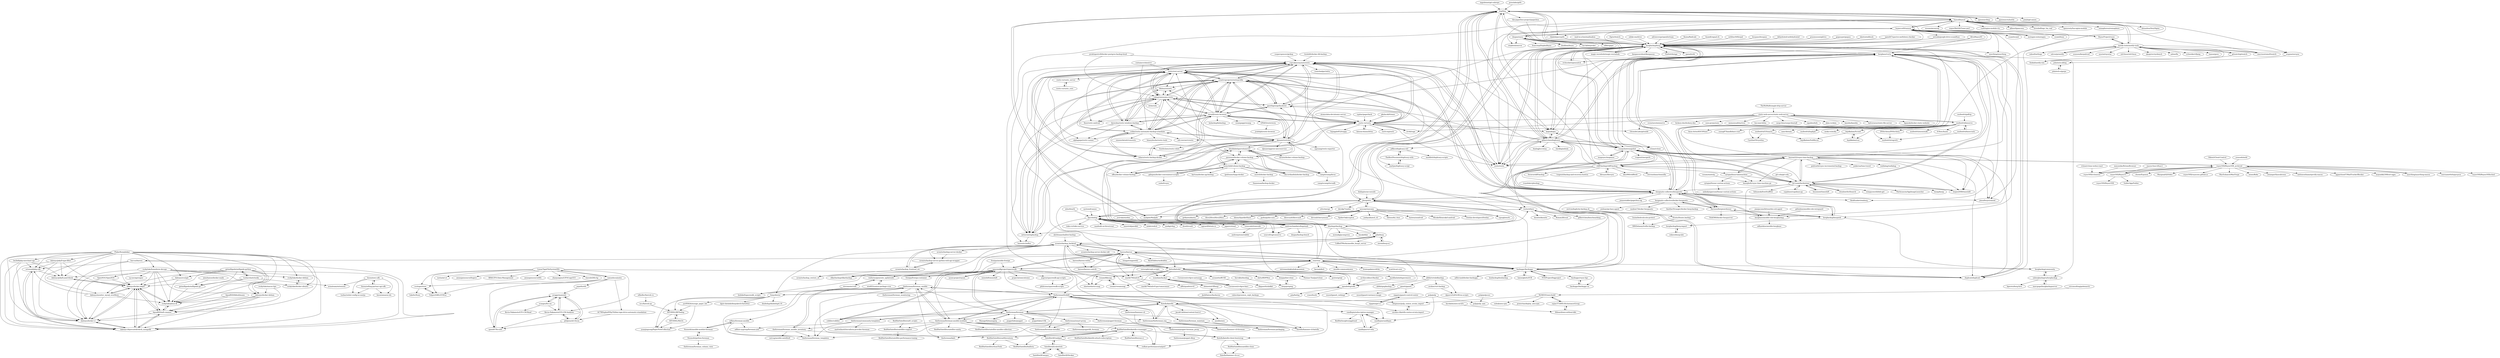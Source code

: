 digraph G {
"ingydotnet/git-subrepo" -> "bup/bup" ["e"=1]
"skeeto/endlessh" -> "borgbackup/borg" ["e"=1]
"restic/restic" -> "borgbackup/borg" ["e"=1]
"tiredofit/docker-db-backup" -> "cupcakearmy/autorestic" ["e"=1]
"laurent22/rsync-time-backup" -> "rsnapshot/rsnapshot"
"laurent22/rsync-time-backup" -> "cytopia/linux-timemachine"
"laurent22/rsync-time-backup" -> "basnijholt/rsync-time-machine.py"
"laurent22/rsync-time-backup" -> "pedroetb/rsync-incremental-backup"
"laurent22/rsync-time-backup" -> "rsyncOSX/RsyncOSX_archived"
"laurent22/rsync-time-backup" -> "bit-team/backintime"
"laurent22/rsync-time-backup" -> "bup/bup"
"laurent22/rsync-time-backup" -> "teejee2008/timeshift" ["e"=1]
"laurent22/rsync-time-backup" -> "borgbackup/borg"
"laurent22/rsync-time-backup" -> "restic/restic" ["e"=1]
"laurent22/rsync-time-backup" -> "joekerna/time-travel"
"laurent22/rsync-time-backup" -> "borgbase/vorta"
"laurent22/rsync-time-backup" -> "rdiff-backup/rdiff-backup"
"laurent22/rsync-time-backup" -> "wallabag/wallabag" ["e"=1]
"laurent22/rsync-time-backup" -> "duplicati/duplicati" ["e"=1]
"cernceph/ceph-scripts" -> "wamdam/backy2" ["e"=1]
"bareos/bareos" -> "bareos/bareos-webui"
"bareos/bareos" -> "barcus/bareos"
"bareos/bareos" -> "bareos/bareos-contrib"
"bareos/bareos" -> "rear/rear"
"bareos/bareos" -> "uroni/urbackup_backend"
"bareos/bareos" -> "elkarbackup/elkarbackup"
"bareos/bareos" -> "restic/rest-server"
"bareos/bareos" -> "datto/dattobd"
"bareos/bareos" -> "grke/burp"
"bareos/bareos" -> "spacewalkproject/spacewalk"
"bareos/bareos" -> "backuppc/backuppc"
"bareos/bareos" -> "markh794/mhvtl"
"bareos/bareos" -> "opendedup/sdfs"
"bareos/bareos" -> "Icinga/icingaweb2" ["e"=1]
"bareos/bareos" -> "RackTables/racktables" ["e"=1]
"spacewalkproject/spacewalk" -> "angrox/spacewalk-api-scripts"
"spacewalkproject/spacewalk" -> "uyuni-project/uyuni" ["e"=1]
"spacewalkproject/spacewalk" -> "Katello/katello"
"spacewalkproject/spacewalk" -> "theforeman/forklift"
"spacewalkproject/spacewalk" -> "theforeman/foreman"
"spacewalkproject/spacewalk" -> "philicious/spacewalk-scripts"
"spacewalkproject/spacewalk" -> "liedekef/spacewalk_scripts"
"spacewalkproject/spacewalk" -> "cobbler/cobbler" ["e"=1]
"spacewalkproject/spacewalk" -> "minishift/minishift" ["e"=1]
"spacewalkproject/spacewalk" -> "projectatomic/atomic" ["e"=1]
"spacewalkproject/spacewalk" -> "rear/rear"
"spacewalkproject/spacewalk" -> "vmfarms/generate_updateinfo"
"spacewalkproject/spacewalk" -> "freeipa/freeipa-container" ["e"=1]
"spacewalkproject/spacewalk" -> "bareos/bareos"
"FOGProject/fogproject" -> "backuppc/backuppc" ["e"=1]
"speed47/spectre-meltdown-checker" -> "borgbackup/borg" ["e"=1]
"mail-in-a-box/mailinabox" -> "borgbackup/borg" ["e"=1]
"thp/urlwatch" -> "borgbackup/borg" ["e"=1]
"cupcakearmy/autorestic" -> "creativeprojects/resticprofile"
"cupcakearmy/autorestic" -> "garethgeorge/backrest" ["e"=1]
"cupcakearmy/autorestic" -> "emuell/restic-browser"
"cupcakearmy/autorestic" -> "rubiojr/awesome-restic"
"cupcakearmy/autorestic" -> "restic/rest-server"
"cupcakearmy/autorestic" -> "rustic-rs/rustic"
"cupcakearmy/autorestic" -> "erikw/restic-automatic-backup-scheduler"
"cupcakearmy/autorestic" -> "djmaze/resticker"
"cupcakearmy/autorestic" -> "lobaro/restic-backup-docker"
"cupcakearmy/autorestic" -> "restic/restic" ["e"=1]
"cupcakearmy/autorestic" -> "kopia/kopia" ["e"=1]
"cupcakearmy/autorestic" -> "borgmatic-collective/borgmatic"
"cupcakearmy/autorestic" -> "offen/docker-volume-backup" ["e"=1]
"cupcakearmy/autorestic" -> "netinvent/npbackup"
"cupcakearmy/autorestic" -> "ironicbadger/infra" ["e"=1]
"syncany/syncany" -> "hbons/SparkleShare" ["e"=1]
"syncany/syncany" -> "jborg/attic"
"syncany/syncany" -> "pydio/pydio-core" ["e"=1]
"syncany/syncany" -> "mailpile/Mailpile" ["e"=1]
"syncany/syncany" -> "librevault/librevault" ["e"=1]
"syncany/syncany" -> "devsnd/cherrymusic" ["e"=1]
"syncany/syncany" -> "SpiderOak/crypton" ["e"=1]
"syncany/syncany" -> "vgough/encfs" ["e"=1]
"syncany/syncany" -> "yadayada/acd_cli" ["e"=1]
"syncany/syncany" -> "falense/b2_fuse" ["e"=1]
"syncany/syncany" -> "haiwen/seadroid" ["e"=1]
"syncany/syncany" -> "MirakelX/mirakel-android" ["e"=1]
"syncany/syncany" -> "freelan-developers/freelan" ["e"=1]
"syncany/syncany" -> "getkaiwa/kaiwa" ["e"=1]
"syncany/syncany" -> "Hive2Hive/Hive2Hive" ["e"=1]
"borgbase/vorta" -> "borgmatic-collective/borgmatic"
"borgbase/vorta" -> "borgbackup/borg"
"borgbase/vorta" -> "bit-team/backintime"
"borgbase/vorta" -> "Ravinou/borgwarehouse"
"borgbase/vorta" -> "borgbackup/borgweb"
"borgbase/vorta" -> "kopia/kopia" ["e"=1]
"borgbase/vorta" -> "KenKundert/emborg"
"borgbase/vorta" -> "borgbase/ansible-role-borgbackup"
"borgbase/vorta" -> "gilbertchen/duplicacy"
"borgbase/vorta" -> "teejee2008/timeshift" ["e"=1]
"borgbase/vorta" -> "cupcakearmy/autorestic"
"borgbase/vorta" -> "restic/restic" ["e"=1]
"borgbase/vorta" -> "cyborgbackup/cyborgbackup"
"borgbase/vorta" -> "garethgeorge/backrest" ["e"=1]
"borgbase/vorta" -> "evilsocket/opensnitch" ["e"=1]
"freeipa/ansible-freeipa" -> "theforeman/foreman-ansible-modules" ["e"=1]
"freeipa/ansible-freeipa" -> "spacewalkproject/spacewalk" ["e"=1]
"imapsync/imapsync" -> "rsnapshot/rsnapshot" ["e"=1]
"imapsync/imapsync" -> "borgbackup/borg" ["e"=1]
"mufeedvh/basecrack" -> "mufeedvh/regretti" ["e"=1]
"mufeedvh/basecrack" -> "mufeedvh/binserve" ["e"=1]
"dooblem/bsync" -> "deajan/osync"
"jborg/attic" -> "zbackup/zbackup"
"jborg/attic" -> "borgmatic-collective/borgmatic"
"jborg/attic" -> "bup/bup"
"jborg/attic" -> "borgbackup/borg"
"jborg/attic" -> "borgbackup/borgweb"
"jborg/attic" -> "attic/merge"
"jborg/attic" -> "grke/burp"
"jborg/attic" -> "dpc/rdedup"
"jborg/attic" -> "restic/others"
"jborg/attic" -> "derekp7/snebu"
"jborg/attic" -> "datto/dattobd"
"jborg/attic" -> "vgough/encfs" ["e"=1]
"jborg/attic" -> "syncany/syncany"
"grke/burp" -> "ziirish/burp-ui"
"grke/burp" -> "uroni/urbackup_backend"
"grke/burp" -> "CoffeeITWorks/ansible_burp2_server"
"librsync/librsync" -> "rdiff-backup/rdiff-backup" ["e"=1]
"containrrr/shoutrrr" -> "restic/rest-server" ["e"=1]
"containrrr/shoutrrr" -> "jareware/docker-volume-backup" ["e"=1]
"deajan/osync" -> "dooblem/bsync"
"deajan/osync" -> "ku1ik/bitpocket" ["e"=1]
"deajan/osync" -> "bcpierce00/unison"
"deajan/osync" -> "lsyncd/lsyncd"
"deajan/osync" -> "stephenh/mirror"
"deajan/osync" -> "tillberg/gut"
"deajan/osync" -> "francoisp/DuplexRsync"
"githubixx/ansible-role-wireguard" -> "borgbase/ansible-role-borgbackup" ["e"=1]
"uyuni-project/uyuni" -> "spacewalkproject/spacewalk" ["e"=1]
"lamw/ghettoVCB" -> "backuppc/backuppc" ["e"=1]
"alichtman/shallow-backup" -> "uroni/urbackup_backend" ["e"=1]
"cyphar/paperback" -> "rustic-rs/rustic" ["e"=1]
"rclone/rclone-webui-react" -> "rsyncOSX/rcloneosx" ["e"=1]
"jcs/rubywarden" -> "andrewchambers/bupstash" ["e"=1]
"pulp/pulpcore" -> "pulp/pulp_rpm" ["e"=1]
"zbackup/zbackup" -> "jborg/attic"
"zbackup/zbackup" -> "dpc/rdedup"
"zbackup/zbackup" -> "bup/bup"
"zbackup/zbackup" -> "basak/ddar"
"zbackup/zbackup" -> "moinakg/pcompress" ["e"=1]
"zbackup/zbackup" -> "grke/burp"
"zbackup/zbackup" -> "opendedup/sdfs"
"zbackup/zbackup" -> "restic/others"
"muesli/docker-backup" -> "tlaanemaa/backup-docker"
"LinearTapeFileSystem/ltfs" -> "samuelncui/yatm"
"LinearTapeFileSystem/ltfs" -> "IBM/LTFS-Data-Management"
"LinearTapeFileSystem/ltfs" -> "amiaopensource/ltfs"
"LinearTapeFileSystem/ltfs" -> "zhaoyangwx/LTFSCopyGUI"
"LinearTapeFileSystem/ltfs" -> "scsitape/stenc"
"LinearTapeFileSystem/ltfs" -> "leavelet/ltfs-hp"
"LinearTapeFileSystem/ltfs" -> "markh794/mhvtl"
"LinearTapeFileSystem/ltfs" -> "iustin/mt-st"
"LinearTapeFileSystem/ltfs" -> "Kevin-Nakamoto/LTO-CM-Analyzer"
"LinearTapeFileSystem/ltfs" -> "amiaopensource/ltopers"
"LinearTapeFileSystem/ltfs" -> "VulpesSARL/LTOEnc"
"JackSlateur/backurne" -> "elemental-lf/benji"
"bareos/bareos-webui" -> "bareos/bareos-contrib"
"cyborgbackup/cyborgbackup" -> "borgbackup/community"
"cyborgbackup/cyborgbackup" -> "marcpope/borgbackupserver"
"cyborgbackup/cyborgbackup" -> "bpereto/borg-hive"
"djmaze/resticker" -> "lobaro/restic-backup-docker"
"djmaze/resticker" -> "erikw/restic-automatic-backup-scheduler"
"djmaze/resticker" -> "cupcakearmy/autorestic"
"djmaze/resticker" -> "emuell/restic-browser"
"djmaze/resticker" -> "camptocamp/bivac"
"djmaze/resticker" -> "garethgeorge/backrest" ["e"=1]
"djmaze/resticker" -> "creativeprojects/resticprofile"
"djmaze/resticker" -> "offen/docker-volume-backup" ["e"=1]
"djmaze/resticker" -> "djmaze/apprise-microservice" ["e"=1]
"djmaze/resticker" -> "Southclaws/restic-robot"
"djmaze/resticker" -> "jareware/docker-volume-backup"
"djmaze/resticker" -> "restic/rest-server"
"djmaze/resticker" -> "ngosang/restic-exporter"
"djmaze/resticker" -> "blacklabelops/volumerize"
"djmaze/resticker" -> "rubiojr/awesome-restic"
"erikw/restic-automatic-backup-scheduler" -> "djmaze/resticker"
"erikw/restic-automatic-backup-scheduler" -> "cupcakearmy/autorestic"
"erikw/restic-automatic-backup-scheduler" -> "creativeprojects/resticprofile"
"erikw/restic-automatic-backup-scheduler" -> "kmwoley/restic-windows-backup"
"erikw/restic-automatic-backup-scheduler" -> "lobaro/restic-backup-docker"
"erikw/restic-automatic-backup-scheduler" -> "emuell/restic-browser"
"erikw/restic-automatic-backup-scheduler" -> "alphapapa/restic-runner"
"erikw/restic-automatic-backup-scheduler" -> "netinvent/npbackup"
"erikw/restic-automatic-backup-scheduler" -> "rubiojr/awesome-restic"
"erikw/restic-automatic-backup-scheduler" -> "nils-werner/crestic"
"erikw/restic-automatic-backup-scheduler" -> "sinnwerkstatt/runrestic"
"erikw/restic-automatic-backup-scheduler" -> "Mebus/restatic"
"erikw/restic-automatic-backup-scheduler" -> "restic/rest-server"
"erikw/restic-automatic-backup-scheduler" -> "binarybucks/restic-tools"
"TheBestPessimist/duplicacy-utils" -> "mattjm/duplicacy-script"
"TheBestPessimist/duplicacy-utils" -> "jeffaco/duplicacy-util"
"creativeprojects/resticprofile" -> "cupcakearmy/autorestic"
"creativeprojects/resticprofile" -> "rubiojr/awesome-restic"
"creativeprojects/resticprofile" -> "emuell/restic-browser"
"creativeprojects/resticprofile" -> "netinvent/npbackup"
"creativeprojects/resticprofile" -> "garethgeorge/backrest" ["e"=1]
"creativeprojects/resticprofile" -> "restic/rest-server"
"creativeprojects/resticprofile" -> "rustic-rs/rustic"
"creativeprojects/resticprofile" -> "nils-werner/crestic"
"creativeprojects/resticprofile" -> "erikw/restic-automatic-backup-scheduler"
"creativeprojects/resticprofile" -> "lobaro/restic-backup-docker"
"creativeprojects/resticprofile" -> "djmaze/resticker"
"creativeprojects/resticprofile" -> "kmwoley/restic-windows-backup"
"creativeprojects/resticprofile" -> "restic/restic" ["e"=1]
"creativeprojects/resticprofile" -> "borgmatic-collective/borgmatic"
"creativeprojects/resticprofile" -> "Mebus/restatic"
"borgmatic-collective/docker-borgmatic" -> "borgmatic-collective/borgmatic"
"borgmatic-collective/docker-borgmatic" -> "Ravinou/borgwarehouse"
"borgmatic-collective/docker-borgmatic" -> "modem7/docker-borgmatic"
"borgmatic-collective/docker-borgmatic" -> "AnotherStranger/docker-borg-backup"
"borgmatic-collective/docker-borgmatic" -> "joshuar/go-hass-agent" ["e"=1]
"MrMEEE/awx-build" -> "subuk/awx-rpm"
"MrMEEE/awx-build" -> "powertim/deploy_awx-rpm"
"MrMEEE/awx-build" -> "sujiar37/AWX-HA-InstanceGroup"
"MrMEEE/awx-build" -> "rdrgmnzs/pulp_centos_errata_import"
"jareware/docker-volume-backup" -> "loomchild/volume-backup"
"jareware/docker-volume-backup" -> "offen/docker-volume-backup" ["e"=1]
"jareware/docker-volume-backup" -> "blacklabelops/volumerize"
"jareware/docker-volume-backup" -> "djmaze/resticker"
"jareware/docker-volume-backup" -> "camptocamp/bivac"
"jareware/docker-volume-backup" -> "discordianfish/docker-backup"
"yzr95924/storage_paper_list" -> "yuanjingsong/PaperNoteCollection"
"yzr95924/storage_paper_list" -> "HIT-HSSL/MFDedup"
"rsyncOSX/rcloneosx" -> "rsyncOSX/RsyncOSX_archived"
"RedHatSatellite/satellite-support" -> "RedHatSatellite/satellite-performance-tuning"
"marcpope/borgbackupserver" -> "cyborgbackup/cyborgbackup"
"borgbase/ansible-role-borgbackup" -> "adhawkins/ansible-borgbase"
"borgbase/ansible-role-borgbackup" -> "borgmatic-collective/borgmatic"
"nlfiedler/fastcdc-rs" -> "iscc/fastcdc-py"
"theforeman/forklift" -> "Katello/katello"
"theforeman/forklift" -> "theforeman/kafo"
"theforeman/forklift" -> "theforeman/foreman-ansible-modules"
"theforeman/forklift" -> "theforeman/theforeman.org"
"theforeman/forklift" -> "theforeman/foreman_templates"
"theforeman/forklift" -> "Katello/hammer-cli-katello"
"theforeman/forklift" -> "theforeman/hammer-cli"
"theforeman/forklift" -> "rdrgmnzs/pulp_centos_errata_import"
"theforeman/forklift" -> "theforeman/foreman_ansible"
"theforeman/forklift" -> "theforeman/community-templates"
"theforeman/forklift" -> "Katello/katello-client-bootstrap"
"theforeman/forklift" -> "nicolas-r/katello-centos-errata-import"
"Mebus/restatic" -> "rubiojr/awesome-restic"
"mattjm/duplicacy-script" -> "TheBestPessimist/duplicacy-utils"
"jeffaco/duplicacy-util" -> "TheBestPessimist/duplicacy-utils"
"jeffaco/duplicacy-util" -> "mattjm/duplicacy-script"
"jeffaco/duplicacy-util" -> "markfeit/duplicacy-scripts"
"nicolas-r/katello-centos-errata-import" -> "rdrgmnzs/pulp_centos_errata_import"
"sujiar37/AWX-HA-InstanceGroup" -> "fitbeard/awx-without-k8s"
"sujiar37/AWX-HA-InstanceGroup" -> "MrMEEE/awx-build"
"cytopia/thunar-custom-actions" -> "nobodyinperson/thunar-custom-actions"
"vmfarms/generate_updateinfo" -> "wied03/centos-package-cron"
"vmfarms/generate_updateinfo" -> "stevemeier/cefs"
"scsitape/stenc" -> "VulpesSARL/LTOEnc"
"scsitape/stenc" -> "lukefor/ltoex"
"elemental-lf/benji" -> "JackSlateur/backurne"
"elemental-lf/benji" -> "wamdam/backy2"
"SatelliteQE/airgun" -> "SatelliteQE/robottelo"
"bizon/mws-sdk" -> "bizon/amazon-ids"
"bizon/mws-sdk" -> "tusbar/eslint-config-xo-nextjs"
"bizon/mws-sdk" -> "bizon/selling-partner-api-sdk"
"bizon/mws-sdk" -> "armateam/extension"
"candlepin/virt-who" -> "candlepin/subscription-manager"
"lsyncd/lsyncd" -> "stephenh/mirror"
"lsyncd/lsyncd" -> "inotify-tools/inotify-tools"
"lsyncd/lsyncd" -> "alexazhou/VeryNginx" ["e"=1]
"lsyncd/lsyncd" -> "borgbackup/borg"
"lsyncd/lsyncd" -> "bcpierce00/unison"
"lsyncd/lsyncd" -> "sysown/proxysql" ["e"=1]
"lsyncd/lsyncd" -> "major/MySQLTuner-perl" ["e"=1]
"lsyncd/lsyncd" -> "vozlt/nginx-module-vts" ["e"=1]
"lsyncd/lsyncd" -> "wsgzao/sersync"
"lsyncd/lsyncd" -> "allinurl/goaccess" ["e"=1]
"lsyncd/lsyncd" -> "ansible/awx" ["e"=1]
"lsyncd/lsyncd" -> "loveshell/ngx_lua_waf" ["e"=1]
"lsyncd/lsyncd" -> "openresty/lua-nginx-module" ["e"=1]
"lsyncd/lsyncd" -> "bup/bup"
"lsyncd/lsyncd" -> "semaphoreui/semaphore" ["e"=1]
"duplicati/duplicati" -> "gilbertchen/duplicacy" ["e"=1]
"duplicati/duplicati" -> "borgbackup/borg" ["e"=1]
"odeke-em/drive" -> "borgbackup/borg" ["e"=1]
"kmwoley/restic-windows-backup" -> "emuell/restic-browser"
"kmwoley/restic-windows-backup" -> "rubiojr/awesome-restic"
"kmwoley/restic-windows-backup" -> "erikw/restic-automatic-backup-scheduler"
"kmwoley/restic-windows-backup" -> "restic/rest-server"
"kmwoley/restic-windows-backup" -> "alphapapa/restic-runner"
"kmwoley/restic-windows-backup" -> "creativeprojects/resticprofile"
"kmwoley/restic-windows-backup" -> "netinvent/npbackup"
"supabase/supabase-py" -> "bit-team/backintime" ["e"=1]
"mailpile/Mailpile" -> "borgbackup/borg" ["e"=1]
"mailpile/Mailpile" -> "bup/bup" ["e"=1]
"theforeman/foreman" -> "Katello/katello"
"theforeman/foreman" -> "theforeman/smart-proxy"
"theforeman/foreman" -> "theforeman/theforeman.org"
"theforeman/foreman" -> "cobbler/cobbler" ["e"=1]
"theforeman/foreman" -> "theforeman/foreman_ansible"
"theforeman/foreman" -> "theforeman/forklift"
"theforeman/foreman" -> "puppetlabs/r10k" ["e"=1]
"theforeman/foreman" -> "ManageIQ/manageiq" ["e"=1]
"theforeman/foreman" -> "theforeman/foreman-installer"
"theforeman/foreman" -> "spacewalkproject/spacewalk"
"theforeman/foreman" -> "theforeman/community-templates"
"theforeman/foreman" -> "puppetlabs/puppet" ["e"=1]
"theforeman/foreman" -> "theforeman/puppet-foreman"
"theforeman/foreman" -> "ansible/awx" ["e"=1]
"theforeman/foreman" -> "theforeman/foreman-ansible-modules"
"cobbler/cobbler" -> "theforeman/foreman" ["e"=1]
"cobbler/cobbler" -> "spacewalkproject/spacewalk" ["e"=1]
"adrienverge/openfortivpn" -> "borgbackup/borg" ["e"=1]
"susam/mintotp" -> "basnijholt/rsync-time-machine.py" ["e"=1]
"git-cola/git-cola" -> "bit-team/backintime" ["e"=1]
"pkolaczk/fclones" -> "rustic-rs/rustic" ["e"=1]
"static-web-server/static-web-server" -> "mufeedvh/binserve"
"static-web-server/static-web-server" -> "svenstaro/miniserve" ["e"=1]
"static-web-server/static-web-server" -> "rustic-rs/rustic"
"static-web-server/static-web-server" -> "hickory-dns/hickory-dns" ["e"=1]
"static-web-server/static-web-server" -> "sozu-proxy/sozu" ["e"=1]
"static-web-server/static-web-server" -> "memorysafety/river" ["e"=1]
"static-web-server/static-web-server" -> "str4d/rage" ["e"=1]
"static-web-server/static-web-server" -> "lnx-search/lnx" ["e"=1]
"static-web-server/static-web-server" -> "cargo-bins/cargo-binstall" ["e"=1]
"static-web-server/static-web-server" -> "sigoden/dufs" ["e"=1]
"static-web-server/static-web-server" -> "skim-rs/skim" ["e"=1]
"static-web-server/static-web-server" -> "GitoxideLabs/gitoxide" ["e"=1]
"static-web-server/static-web-server" -> "kanidm/kanidm" ["e"=1]
"static-web-server/static-web-server" -> "halverneus/static-file-server"
"static-web-server/static-web-server" -> "lipanski/docker-static-website"
"Kozea/Radicale" -> "borgbackup/borg" ["e"=1]
"ku1ik/bitpocket" -> "deajan/osync" ["e"=1]
"str4d/rage" -> "rustic-rs/rustic" ["e"=1]
"benjojo/sping" -> "benjojo/hot-clone"
"yousseb/meld" -> "rsyncOSX/RsyncOSX_archived" ["e"=1]
"AltraMayor/f3" -> "borgbackup/borg" ["e"=1]
"AltraMayor/f3" -> "borgbase/vorta" ["e"=1]
"joaojacome/bitwarden-ssh-agent" -> "borgbase/ansible-role-borgbackup" ["e"=1]
"atomicdata-dev/atomic-server" -> "rustic-rs/rustic" ["e"=1]
"emcrisostomo/fswatch" -> "inotify-tools/inotify-tools" ["e"=1]
"emcrisostomo/fswatch" -> "lsyncd/lsyncd" ["e"=1]
"ManageIQ/manageiq" -> "theforeman/foreman" ["e"=1]
"borgmatic-collective/borgmatic" -> "borgbase/vorta"
"borgmatic-collective/borgmatic" -> "borgbackup/borg"
"borgmatic-collective/borgmatic" -> "borgmatic-collective/docker-borgmatic"
"borgmatic-collective/borgmatic" -> "borgbackup/borgweb"
"borgmatic-collective/borgmatic" -> "borgbase/ansible-role-borgbackup"
"borgmatic-collective/borgmatic" -> "Ravinou/borgwarehouse"
"borgmatic-collective/borgmatic" -> "jborg/attic"
"borgmatic-collective/borgmatic" -> "KenKundert/emborg"
"borgmatic-collective/borgmatic" -> "cupcakearmy/autorestic"
"borgmatic-collective/borgmatic" -> "restic/rest-server"
"borgmatic-collective/borgmatic" -> "rsnapshot/rsnapshot"
"borgmatic-collective/borgmatic" -> "creativeprojects/resticprofile"
"borgmatic-collective/borgmatic" -> "jimsalterjrs/sanoid" ["e"=1]
"borgmatic-collective/borgmatic" -> "gilbertchen/duplicacy"
"borgmatic-collective/borgmatic" -> "jonaswinkler/paperless-ng" ["e"=1]
"discordianfish/docker-backup" -> "blacklabelops/volumerize"
"RsyncProject/rsync" -> "bcpierce00/unison" ["e"=1]
"RsyncProject/rsync" -> "inotify-tools/inotify-tools" ["e"=1]
"andrewchambers/bupstash" -> "dpc/rdedup"
"andrewchambers/bupstash" -> "rustic-rs/rustic"
"andrewchambers/bupstash" -> "deajan/backup-bench"
"andrewchambers/bupstash" -> "sourcefrog/conserve"
"andrewchambers/bupstash" -> "netinvent/npbackup"
"freeipa/freeipa-container" -> "theforeman/foreman_ansible" ["e"=1]
"RedHatSatellite/soe-ci" -> "RedHatSatellite/katello-cvmanager"
"diafygi/acme-nosudo" -> "jborg/attic" ["e"=1]
"presslabs/gitfs" -> "bup/bup" ["e"=1]
"scangeo/lto-cm" -> "arogge/maminfo"
"scangeo/lto-cm" -> "Kevin-Nakamoto/LTO-CM-Read"
"scangeo/lto-cm" -> "Kevin-Nakamoto/LTO-CM-Analyzer"
"acozzette/BUSE" -> "libguestfs/nbdkit" ["e"=1]
"ziirish/burp-ui" -> "grke/burp"
"sipgate/gnt-cc" -> "sipgate/ganeti-control-center"
"wied03/centos-package-cron" -> "vmfarms/generate_updateinfo"
"uroni/urbackup-server-docker" -> "uroni/urbackup-server-python-web-api-wrapper"
"Stouts/Stouts.backup" -> "MWDelaney/trellis-backup"
"iscc/fastcdc-py" -> "HIT-HSSL/MFDedup"
"ganeti/ganeti" -> "osuosl/ganeti_webmgr"
"ganeti/ganeti" -> "sipgate/ganeti-control-center"
"ganeti/ganeti" -> "osuosl/ganeti-instance-image"
"be2bill/php-merchant-api" -> "octosend/php-sdk"
"be2bill/php-merchant-api" -> "dalenys/jekyll-yaml-block"
"be2bill/php-merchant-api" -> "dalenys/docker-ci"
"be2bill/php-merchant-api" -> "dalenys-deprecated/check_mongodb"
"SatelliteQE/nailgun" -> "SatelliteQE/robottelo"
"SatelliteQE/nailgun" -> "redhat-performance/satperf"
"SatelliteQE/nailgun" -> "RedHatSatellite/katello-cvmanager"
"fitbeard/awx-without-k8s" -> "sujiar37/AWX-HA-InstanceGroup"
"Kevin-Nakamoto/LTO-CM-Analyzer" -> "philpem/nfc-ltocm"
"Kevin-Nakamoto/LTO-CM-Analyzer" -> "arogge/maminfo"
"Kevin-Nakamoto/LTO-CM-Analyzer" -> "speed47/lto-info"
"SatelliteQE/broker" -> "SatelliteQE/robottelo"
"Asjidkalam/Scrawl" -> "Asjidkalam/ruo"
"Asjidkalam/Scrawl" -> "Asjidkalam/SubRecon"
"VulpesSARL/LTOEnc" -> "scsitape/stenc"
"HIT-HSSL/MFDedup" -> "HIT-HSSL/MeGA"
"HIT-HSSL/MFDedup" -> "yuanjingsong/PaperNoteCollection"
"mufeedvh/l33tmario" -> "CynthiaOS/cynthia"
"mufeedvh/l33tmario" -> "Asjidkalam/SubRecon"
"magic-wormhole/magic-wormhole" -> "borgbackup/borg" ["e"=1]
"borgbackup/borg" -> "restic/restic" ["e"=1]
"borgbackup/borg" -> "borgmatic-collective/borgmatic"
"borgbackup/borg" -> "borgbase/vorta"
"borgbackup/borg" -> "duplicati/duplicati" ["e"=1]
"borgbackup/borg" -> "kopia/kopia" ["e"=1]
"borgbackup/borg" -> "rclone/rclone" ["e"=1]
"borgbackup/borg" -> "keepassxreboot/keepassxc" ["e"=1]
"borgbackup/borg" -> "gilbertchen/duplicacy"
"borgbackup/borg" -> "bup/bup"
"borgbackup/borg" -> "FiloSottile/age" ["e"=1]
"borgbackup/borg" -> "jborg/attic"
"borgbackup/borg" -> "syncthing/syncthing" ["e"=1]
"borgbackup/borg" -> "evilsocket/opensnitch" ["e"=1]
"borgbackup/borg" -> "magic-wormhole/magic-wormhole" ["e"=1]
"borgbackup/borg" -> "openzfs/zfs" ["e"=1]
"AsamK/signal-cli" -> "borgbackup/borg" ["e"=1]
"offen/docker-volume-backup" -> "jareware/docker-volume-backup" ["e"=1]
"rear/rear" -> "bareos/bareos"
"rear/rear" -> "brainupdaters/drlm"
"rear/rear" -> "borgmatic-collective/borgmatic"
"rear/rear" -> "spacewalkproject/spacewalk"
"rear/rear" -> "datto/dattobd"
"rear/rear" -> "borgbackup/community"
"rear/rear" -> "xcat2/xcat-core" ["e"=1]
"rear/rear" -> "markh794/mhvtl"
"rear/rear" -> "backuppc/backuppc"
"rear/rear" -> "jborg/attic"
"rear/rear" -> "restic/rest-server"
"rear/rear" -> "extremeshok/xshok-proxmox" ["e"=1]
"rear/rear" -> "karmab/kcli" ["e"=1]
"rear/rear" -> "ansible-community/ara" ["e"=1]
"rear/rear" -> "theforeman/forklift"
"cooperspencer/gickup" -> "cupcakearmy/autorestic" ["e"=1]
"kurokobo/awx-on-k3s" -> "fitbeard/awx-without-k8s" ["e"=1]
"abbbi/virtnbdbackup" -> "abbbi/qmpbackup"
"abbbi/virtnbdbackup" -> "aruhier/virt-backup"
"abbbi/virtnbdbackup" -> "dguerri/LibVirtKvm-scripts"
"abbbi/virtnbdbackup" -> "ganeti/ganeti"
"borgbackup/borgweb" -> "borgmatic-collective/borgmatic"
"borgbackup/borgweb" -> "borgbackup/community"
"borgbackup/borgweb" -> "borgbackup/borg-import"
"borgbackup/borgweb" -> "Ravinou/borgwarehouse"
"rustic-rs/rustic_server" -> "rustic-rs/rustic_core"
"rsyncOSX/RsyncUI" -> "rsyncOSX/RsyncOSX_archived"
"rsyncOSX/RsyncUI" -> "rsyncOSX/RsyncOSX"
"rsyncOSX/RsyncUI" -> "SublerApp/Subler"
"inotify-tools/inotify-tools" -> "seb-m/pyinotify" ["e"=1]
"inotify-tools/inotify-tools" -> "wsgzao/sersync"
"inotify-tools/inotify-tools" -> "lsyncd/lsyncd"
"inotify-tools/inotify-tools" -> "emcrisostomo/fswatch" ["e"=1]
"inotify-tools/inotify-tools" -> "thekid/inotify-win"
"inotify-tools/inotify-tools" -> "acassen/keepalived" ["e"=1]
"inotify-tools/inotify-tools" -> "sysstat/sysstat" ["e"=1]
"inotify-tools/inotify-tools" -> "util-linux/util-linux" ["e"=1]
"inotify-tools/inotify-tools" -> "RsyncProject/rsync" ["e"=1]
"inotify-tools/inotify-tools" -> "akopytov/sysbench" ["e"=1]
"inotify-tools/inotify-tools" -> "axboe/fio" ["e"=1]
"inotify-tools/inotify-tools" -> "gitwatch/gitwatch" ["e"=1]
"inotify-tools/inotify-tools" -> "schweikert/fping" ["e"=1]
"inotify-tools/inotify-tools" -> "tianon/gosu" ["e"=1]
"inotify-tools/inotify-tools" -> "raboof/nethogs" ["e"=1]
"mhx/dwarfs" -> "dpc/rdedup" ["e"=1]
"mufeedvh/binserve" -> "mufeedvh/regretti"
"mufeedvh/binserve" -> "static-web-server/static-web-server"
"mufeedvh/binserve" -> "mufeedvh/basecrack" ["e"=1]
"mufeedvh/binserve" -> "mufeedvh/moonwalk" ["e"=1]
"mufeedvh/binserve" -> "418sec/huntr"
"mufeedvh/binserve" -> "Asjidkalam/Scrawl"
"mufeedvh/binserve" -> "mufeedvh/l33tmario"
"mufeedvh/binserve" -> "Anon-Artist/R3C0Nizer"
"mufeedvh/binserve" -> "DNArchery/DNArchery"
"mufeedvh/binserve" -> "sunng87/handlebars-rust" ["e"=1]
"mufeedvh/binserve" -> "naia-lib/naia" ["e"=1]
"mufeedvh/binserve" -> "CynthiaOS/cynthia"
"mufeedvh/binserve" -> "Asjidkalam/ruo"
"mufeedvh/binserve" -> "mufeedvh/log4jail"
"mufeedvh/binserve" -> "moka-rs/moka" ["e"=1]
"bizon/selling-partner-api-sdk" -> "bizon/mws-sdk"
"bizon/selling-partner-api-sdk" -> "bizon/amazon-ids"
"bizon/selling-partner-api-sdk" -> "tusbar/eslint-config-xo-nextjs"
"apenwarr/bup" -> "bup/bup" ["e"=1]
"PlakarKorp/plakar" -> "octosend/php-sdk"
"PlakarKorp/plakar" -> "dalenys/docker-ci"
"PlakarKorp/plakar" -> "dalenys-deprecated/check_mongodb"
"PlakarKorp/plakar" -> "rockyluke/docker-debian"
"PlakarKorp/plakar" -> "dalenys/svn2git"
"PlakarKorp/plakar" -> "rockyluke/docker-ubuntu"
"PlakarKorp/plakar" -> "dalenys/docker-jekyll"
"PlakarKorp/plakar" -> "dalenys/jekyll-yaml-block"
"PlakarKorp/plakar" -> "rockyluke/homebrew-devops"
"PlakarKorp/plakar" -> "dalenys/monitor_mysql_overflows"
"PlakarKorp/plakar" -> "dalenys/docker-debian"
"PlakarKorp/plakar" -> "be2bill/php-merchant-api"
"PlakarKorp/plakar" -> "AquaBSD/mft-cmaneu"
"PlakarKorp/plakar" -> "rockyluke/pluzz-dl"
"PlakarKorp/plakar" -> "dalenys/jekyll-type-filter"
"archiecobbs/s3backer" -> "opendedup/sdfs" ["e"=1]
"Nosmoht/ansible-module-foreman" -> "Nosmoht/python-foreman"
"Nosmoht/ansible-module-foreman" -> "adfinis/foreman-ansible"
"Katello/katello-client-bootstrap" -> "RedHatSatellite/satellite-clone"
"Katello/katello-client-bootstrap" -> "Katello/hammer-cli-csv"
"rubiojr/awesome-restic" -> "emuell/restic-browser"
"rubiojr/awesome-restic" -> "netinvent/npbackup"
"rubiojr/awesome-restic" -> "creativeprojects/resticprofile"
"rubiojr/awesome-restic" -> "garethgeorge/backrest" ["e"=1]
"rubiojr/awesome-restic" -> "Mebus/restatic"
"rubiojr/awesome-restic" -> "cupcakearmy/autorestic"
"rubiojr/awesome-restic" -> "restic/rest-server"
"rubiojr/awesome-restic" -> "kmwoley/restic-windows-backup"
"rubiojr/awesome-restic" -> "rustic-rs/rustic"
"rubiojr/awesome-restic" -> "lhns/restic-android"
"rubiojr/awesome-restic" -> "drdo/redu"
"rubiojr/awesome-restic" -> "hn/restic2influx"
"rubiojr/awesome-restic" -> "erikw/restic-automatic-backup-scheduler"
"AquaBSD/libbuhlmann" -> "AquaBSD/mft-cmaneu"
"AquaBSD/libbuhlmann" -> "rockyluke/pluzz-dl"
"rdrgmnzs/pulp_centos_errata_import" -> "nicolas-r/katello-centos-errata-import"
"GPh83/resticterm" -> "jrudolph/restic-browser"
"johntech-o/gorpc" -> "johntech-o/blog"
"theforeman/puppet-foreman" -> "theforeman/puppet-foreman_proxy"
"theforeman/puppet-foreman_proxy" -> "theforeman/puppet-dhcp"
"louim/bedrock-site-protect" -> "MWDelaney/trellis-backup" ["e"=1]
"dalenys/monitor_mysql_overflows" -> "dalenys/docker-jekyll"
"dalenys/monitor_mysql_overflows" -> "dalenys/docker-ci"
"dalenys/monitor_mysql_overflows" -> "rockyluke/pluzz-dl"
"dalenys/monitor_mysql_overflows" -> "octosend/php-sdk"
"dalenys/docker-jekyll" -> "dalenys/docker-ci"
"dalenys/docker-jekyll" -> "dalenys-deprecated/check_mongodb"
"dalenys/docker-jekyll" -> "dalenys/jekyll-yaml-block"
"dalenys/docker-jekyll" -> "AquaBSD/mft-cmaneu"
"dalenys/docker-jekyll" -> "dalenys/monitor_mysql_overflows"
"dalenys/docker-jekyll" -> "rockyluke/pluzz-dl"
"dalenys/svn2git" -> "rockyluke/pluzz-dl"
"dalenys/svn2git" -> "dalenys/docker-jekyll"
"dalenys/docker-ci" -> "dalenys/docker-jekyll"
"dalenys/docker-ci" -> "dalenys-deprecated/check_mongodb"
"getmillipede/millipede-python" -> "dalenys/docker-debian"
"getmillipede/millipede-python" -> "rockyluke/pluzz-dl"
"getmillipede/millipede-python" -> "tusbar/slack-hooks"
"getmillipede/millipede-python" -> "dalenys/docker-jekyll"
"getmillipede/millipede-python" -> "dalenys/jekyll-yaml-block"
"getmillipede/millipede-python" -> "getmillipede/millipede-go"
"getmillipede/millipede-python" -> "dalenys-deprecated/check_mongodb"
"getmillipede/millipede-python" -> "dalenys/monitor_mysql_overflows"
"getmillipede/millipede-python" -> "dalenys/svn2git"
"aimxhaisse/docker-mailz" -> "getmillipede/millipede-go" ["e"=1]
"philpem/nfc-ltocm" -> "Kevin-Nakamoto/LTO-CM-Analyzer"
"philpem/nfc-ltocm" -> "arogge/maminfo"
"philpem/nfc-ltocm" -> "speed47/lto-info"
"Nosmoht/python-foreman" -> "Nosmoht/ansible-module-foreman"
"Nosmoht/python-foreman" -> "theforeman/foreman_column_view"
"Asjidkalam/ruo" -> "Asjidkalam/Scrawl"
"getmillipede/millipede-go" -> "rockyluke/pluzz-dl"
"johntech-o/blog" -> "johntech-o/gorpc"
"dalenys/docker-debian" -> "AquaBSD/mft-cmaneu"
"dalenys/docker-debian" -> "dalenys/docker-ci"
"dalenys/docker-debian" -> "rockyluke/pluzz-dl"
"dalenys/docker-debian" -> "dalenys-deprecated/check_mongodb"
"HIT-HSSL/MeGA" -> "HIT-HSSL/MFDedup"
"HIT-HSSL/MeGA" -> "yuanjingsong/PaperNoteCollection"
"speed47/lto-info" -> "arogge/maminfo"
"netblue30/firejail" -> "borgbackup/borg" ["e"=1]
"lesspass/lesspass" -> "borgbackup/borg" ["e"=1]
"kopia/kopia" -> "gilbertchen/duplicacy" ["e"=1]
"kopia/kopia" -> "borgbackup/borg" ["e"=1]
"linuxmint/timeshift" -> "bit-team/backintime" ["e"=1]
"dehydrated-io/dehydrated" -> "borgbackup/borg" ["e"=1]
"the-paperless-project/paperless" -> "borgbackup/borg" ["e"=1]
"bit-team/backintime" -> "teejee2008/timeshift" ["e"=1]
"bit-team/backintime" -> "linuxmint/timeshift" ["e"=1]
"bit-team/backintime" -> "rsnapshot/rsnapshot"
"bit-team/backintime" -> "borgbase/vorta"
"bit-team/backintime" -> "borgbackup/borg"
"bit-team/backintime" -> "rdiff-backup/rdiff-backup"
"bit-team/backintime" -> "cboxdoerfer/fsearch" ["e"=1]
"bit-team/backintime" -> "wimpysworld/deb-get" ["e"=1]
"bit-team/backintime" -> "supabase/supabase-py" ["e"=1]
"bit-team/backintime" -> "laurent22/rsync-time-backup"
"bit-team/backintime" -> "TheAssassin/AppImageLauncher" ["e"=1]
"bit-team/backintime" -> "ksnip/ksnip" ["e"=1]
"bit-team/backintime" -> "borgmatic-collective/borgmatic"
"bit-team/backintime" -> "duplicati/duplicati" ["e"=1]
"bit-team/backintime" -> "hilmanski/freeStuffDev" ["e"=1]
"astrada/google-drive-ocamlfuse" -> "borgbackup/borg" ["e"=1]
"mufeedvh/pdfrip" -> "mufeedvh/binserve" ["e"=1]
"openzfs/zfs" -> "borgbackup/borg" ["e"=1]
"cboxdoerfer/fsearch" -> "bit-team/backintime" ["e"=1]
"datto/dattobd" -> "veeam/blksnap"
"datto/dattobd" -> "uroni/urbackup_backend"
"datto/dattobd" -> "elastio/elastio-snap"
"datto/dattobd" -> "abbbi/virtnbdbackup"
"datto/dattobd" -> "datto/RDPMux"
"datto/dattobd" -> "markfasheh/duperemove" ["e"=1]
"datto/dattobd" -> "veeam/veeamsnap"
"datto/dattobd" -> "Thomas-Tsai/partclone" ["e"=1]
"datto/dattobd" -> "bareos/bareos"
"datto/dattobd" -> "markh794/mhvtl"
"datto/dattobd" -> "benjojo/hot-clone"
"datto/dattobd" -> "acozzette/BUSE"
"datto/dattobd" -> "gostor/gotgt" ["e"=1]
"datto/dattobd" -> "wamdam/backy2"
"kimono-koans/httm" -> "rustic-rs/rustic" ["e"=1]
"rsnapshot/rsnapshot" -> "bit-team/backintime"
"rsnapshot/rsnapshot" -> "borgbackup/borg"
"rsnapshot/rsnapshot" -> "rdiff-backup/rdiff-backup"
"rsnapshot/rsnapshot" -> "bup/bup"
"rsnapshot/rsnapshot" -> "laurent22/rsync-time-backup"
"rsnapshot/rsnapshot" -> "borgmatic-collective/borgmatic"
"rsnapshot/rsnapshot" -> "gilbertchen/duplicacy"
"rsnapshot/rsnapshot" -> "teejee2008/timeshift" ["e"=1]
"rsnapshot/rsnapshot" -> "imapsync/imapsync" ["e"=1]
"rsnapshot/rsnapshot" -> "restic/restic" ["e"=1]
"rsnapshot/rsnapshot" -> "duplicati/duplicati" ["e"=1]
"rsnapshot/rsnapshot" -> "backuppc/backuppc"
"rsnapshot/rsnapshot" -> "kopia/kopia" ["e"=1]
"rsnapshot/rsnapshot" -> "trapexit/mergerfs" ["e"=1]
"rsnapshot/rsnapshot" -> "jimsalterjrs/sanoid" ["e"=1]
"rustic-rs/rustic" -> "cupcakearmy/autorestic"
"rustic-rs/rustic" -> "emuell/restic-browser"
"rustic-rs/rustic" -> "creativeprojects/resticprofile"
"rustic-rs/rustic" -> "garethgeorge/backrest" ["e"=1]
"rustic-rs/rustic" -> "rubiojr/awesome-restic"
"rustic-rs/rustic" -> "restic/rest-server"
"rustic-rs/rustic" -> "andrewchambers/bupstash"
"rustic-rs/rustic" -> "ouch-org/ouch" ["e"=1]
"rustic-rs/rustic" -> "kopia/kopia" ["e"=1]
"rustic-rs/rustic" -> "restic/restic" ["e"=1]
"rustic-rs/rustic" -> "str4d/rage" ["e"=1]
"rustic-rs/rustic" -> "sourcefrog/conserve"
"rustic-rs/rustic" -> "kimono-koans/httm" ["e"=1]
"rustic-rs/rustic" -> "GitoxideLabs/gitoxide" ["e"=1]
"rustic-rs/rustic" -> "fujiapple852/trippy" ["e"=1]
"candlepin/candlepin" -> "candlepin/subscription-manager"
"candlepin/candlepin" -> "candlepin/virt-who"
"rfjakob/gocryptfs" -> "borgbackup/borg" ["e"=1]
"zertrin/duplicity-backup.sh" -> "Stouts/Stouts.backup"
"zertrin/duplicity-backup.sh" -> "borgbackup/borgweb"
"treescale/treescale" -> "andrewjstone/rabble" ["e"=1]
"theforeman/foreman_ansible" -> "theforeman/foreman_ansible_inventory"
"theforeman/foreman_ansible" -> "adfinis/foreman-ansible"
"theforeman/foreman_ansible" -> "theforeman/foreman-ansible-modules"
"theforeman/foreman_ansible" -> "theforeman/foreman_templates"
"theforeman/foreman_ansible" -> "theforeman/kafo"
"theforeman/foreman_ansible" -> "theforeman/forklift"
"theforeman/foreman_ansible" -> "RedHatSatellite/sat6Inventory"
"theforeman/foreman_ansible" -> "theforeman/foreman_monitoring"
"wsgzao/sersync" -> "johntech-o/blog"
"wamdam/backy2" -> "elemental-lf/benji"
"wamdam/backy2" -> "Corsinvest/cv4pve-barc"
"Katello/katello" -> "theforeman/forklift"
"Katello/katello" -> "theforeman/theforeman.org"
"Katello/katello" -> "Katello/hammer-cli-katello"
"Katello/katello" -> "theforeman/foreman_maintain"
"Katello/katello" -> "candlepin/subscription-manager"
"Katello/katello" -> "JacobCallahan/content-host-d"
"Katello/katello" -> "candlepin/candlepin"
"Katello/katello" -> "theforeman/foreman"
"Katello/katello" -> "redhat-performance/satperf"
"benjojo/hot-clone" -> "benjojo/sping"
"candlepin/subscription-manager" -> "candlepin/virt-who"
"candlepin/subscription-manager" -> "candlepin/candlepin"
"candlepin/subscription-manager" -> "RedHatInsights/yggdrasil"
"AC7RNsphnHVbyT4/ibm-tape-drive-automatic-standalone" -> "philpem/nfc-ltocm"
"angrox/spacewalk-api-scripts" -> "philicious/spacewalk-scripts"
"veeam/blksnap" -> "veeam/veeamsnap"
"veeam/blksnap" -> "elastio/elastio-snap"
"octosend/php-sdk" -> "dalenys/docker-ci"
"octosend/php-sdk" -> "dalenys-deprecated/check_mongodb"
"octosend/php-sdk" -> "dalenys/jekyll-yaml-block"
"theforeman/hammer-cli" -> "theforeman/hammer-cli-foreman"
"RedHatSatellite/sat6Inventory" -> "RedHatSatellite/ballista"
"RedHatSatellite/sat6Inventory" -> "RedHatSatellite/rhsmTools"
"pojntfx/stfs" -> "arogge/maminfo"
"SatelliteQE/robottelo" -> "SatelliteQE/airgun"
"SatelliteQE/robottelo" -> "SatelliteQE/broker"
"SatelliteQE/robottelo" -> "SatelliteQE/nailgun"
"tusbar/slack-hooks" -> "getmillipede/millipede-go"
"tusbar/slack-hooks" -> "rockyluke/pluzz-dl"
"tusbar/slack-hooks" -> "armateam/extension"
"tusbar/slack-hooks" -> "getmillipede/millipede-python"
"farrokhi/dnsdiag" -> "benjojo/sping" ["e"=1]
"rdiff-backup/rdiff-backup" -> "ikus060/rdiffweb"
"rdiff-backup/rdiff-backup" -> "rsnapshot/rsnapshot"
"rdiff-backup/rdiff-backup" -> "bit-team/backintime"
"rdiff-backup/rdiff-backup" -> "librsync/librsync" ["e"=1]
"rdiff-backup/rdiff-backup" -> "borgbackup/borg"
"rdiff-backup/rdiff-backup" -> "borgmatic-collective/borgmatic"
"rdiff-backup/rdiff-backup" -> "bup/bup"
"rdiff-backup/rdiff-backup" -> "restic/others"
"rdiff-backup/rdiff-backup" -> "cytopia/linux-timemachine"
"rdiff-backup/rdiff-backup" -> "gilbertchen/duplicacy"
"rdiff-backup/rdiff-backup" -> "stevenshiau/clonezilla" ["e"=1]
"rdiff-backup/rdiff-backup" -> "Seravo/rdiff-backup"
"rdiff-backup/rdiff-backup" -> "trapexit/backup-and-recovery-howtos" ["e"=1]
"gdiepen/docker-convenience-scripts" -> "suda/dvsync"
"gdiepen/docker-convenience-scripts" -> "loomchild/volume-backup"
"gdiepen/docker-convenience-scripts" -> "blacklabelops/volumerize"
"restic/others" -> "dpc/rdedup"
"restic/others" -> "gilbertchen/benchmarking"
"restic/others" -> "knoxite/knoxite" ["e"=1]
"restic/others" -> "Roman2K/scat"
"bcpierce00/unison" -> "deajan/osync"
"bcpierce00/unison" -> "borgbackup/borg"
"bcpierce00/unison" -> "lsyncd/lsyncd"
"bcpierce00/unison" -> "ocaml/ocaml" ["e"=1]
"bcpierce00/unison" -> "restic/restic" ["e"=1]
"bcpierce00/unison" -> "rfjakob/gocryptfs" ["e"=1]
"bcpierce00/unison" -> "mutagen-io/mutagen" ["e"=1]
"bcpierce00/unison" -> "ocaml/dune" ["e"=1]
"bcpierce00/unison" -> "jimsalterjrs/sanoid" ["e"=1]
"bcpierce00/unison" -> "RsyncProject/rsync" ["e"=1]
"bcpierce00/unison" -> "rsnapshot/rsnapshot"
"bcpierce00/unison" -> "syncthing/syncthing" ["e"=1]
"bcpierce00/unison" -> "rclone/rclone" ["e"=1]
"bcpierce00/unison" -> "kopia/kopia" ["e"=1]
"bcpierce00/unison" -> "astrada/google-drive-ocamlfuse" ["e"=1]
"bup/bup" -> "borgbackup/borg"
"bup/bup" -> "jborg/attic"
"bup/bup" -> "zbackup/zbackup"
"bup/bup" -> "rsnapshot/rsnapshot"
"bup/bup" -> "gilbertchen/duplicacy"
"bup/bup" -> "restic/restic" ["e"=1]
"bup/bup" -> "apenwarr/bup" ["e"=1]
"bup/bup" -> "borgmatic-collective/borgmatic"
"bup/bup" -> "mailpile/Mailpile" ["e"=1]
"bup/bup" -> "apenwarr/sshuttle" ["e"=1]
"bup/bup" -> "the-paperless-project/paperless" ["e"=1]
"bup/bup" -> "lsyncd/lsyncd"
"bup/bup" -> "joeyh/git-annex" ["e"=1]
"bup/bup" -> "duplicati/duplicati" ["e"=1]
"bup/bup" -> "rfjakob/gocryptfs" ["e"=1]
"netinvent/npbackup" -> "rubiojr/awesome-restic"
"netinvent/npbackup" -> "emuell/restic-browser"
"netinvent/npbackup" -> "hn/restic2influx"
"netinvent/npbackup" -> "creativeprojects/resticprofile"
"gilbertchen/duplicacy" -> "duplicati/duplicati" ["e"=1]
"gilbertchen/duplicacy" -> "kopia/kopia" ["e"=1]
"gilbertchen/duplicacy" -> "restic/restic" ["e"=1]
"gilbertchen/duplicacy" -> "borgbackup/borg"
"gilbertchen/duplicacy" -> "garethgeorge/backrest" ["e"=1]
"gilbertchen/duplicacy" -> "bup/bup"
"gilbertchen/duplicacy" -> "jimsalterjrs/sanoid" ["e"=1]
"gilbertchen/duplicacy" -> "rsnapshot/rsnapshot"
"gilbertchen/duplicacy" -> "borgmatic-collective/borgmatic"
"gilbertchen/duplicacy" -> "cupcakearmy/autorestic"
"gilbertchen/duplicacy" -> "borgbase/vorta"
"gilbertchen/duplicacy" -> "AnalogJ/scrutiny" ["e"=1]
"gilbertchen/duplicacy" -> "rclone/rclone" ["e"=1]
"gilbertchen/duplicacy" -> "slackhq/nebula" ["e"=1]
"gilbertchen/duplicacy" -> "jeffaco/duplicacy-util"
"samuelncui/yatm" -> "pojntfx/stfs"
"samuelncui/yatm" -> "LinearTapeFileSystem/ltfs"
"samuelncui/yatm" -> "scsitape/stenc"
"samuelncui/yatm" -> "VulpesSARL/LTOEnc"
"samuelncui/yatm" -> "AC7RNsphnHVbyT4/ibm-tape-drive-automatic-standalone"
"samuelncui/yatm" -> "speed47/lto-info"
"theforeman/theforeman.org" -> "Katello/hammer-cli-katello"
"theforeman/theforeman.org" -> "theforeman/hammer-cli-foreman"
"theforeman/theforeman.org" -> "theforeman/forklift"
"theforeman/theforeman.org" -> "theforeman/foreman-packaging"
"theforeman/theforeman.org" -> "theforeman/kafo"
"theforeman/theforeman.org" -> "Katello/katello"
"RedHatSatellite/katello-cvmanager" -> "RedHatSatellite/sat6Inventory"
"RedHatSatellite/katello-cvmanager" -> "SatelliteQE/nailgun"
"RedHatSatellite/katello-cvmanager" -> "RedHatSatellite/soe-ci"
"RedHatSatellite/katello-cvmanager" -> "RedHatSatellite/ballista"
"RedHatSatellite/katello-cvmanager" -> "RedHatSatellite/katello-attach-subscription"
"RedHatSatellite/katello-cvmanager" -> "Katello/katello-client-bootstrap"
"RedHatSatellite/katello-cvmanager" -> "redhat-performance/satperf"
"emuell/restic-browser" -> "rubiojr/awesome-restic"
"emuell/restic-browser" -> "netinvent/npbackup"
"emuell/restic-browser" -> "garethgeorge/backrest" ["e"=1]
"emuell/restic-browser" -> "creativeprojects/resticprofile"
"emuell/restic-browser" -> "cupcakearmy/autorestic"
"emuell/restic-browser" -> "rustic-rs/rustic"
"emuell/restic-browser" -> "restic/rest-server"
"emuell/restic-browser" -> "kmwoley/restic-windows-backup"
"emuell/restic-browser" -> "GPh83/resticterm"
"emuell/restic-browser" -> "djmaze/resticker"
"emuell/restic-browser" -> "lhns/restic-android"
"emuell/restic-browser" -> "Mebus/restatic"
"emuell/restic-browser" -> "erikw/restic-automatic-backup-scheduler"
"emuell/restic-browser" -> "swampapp/swamp"
"emuell/restic-browser" -> "kubackup/kubackup"
"macos-fuse-t/fuse-t" -> "rsyncOSX/RsyncUI" ["e"=1]
"Ravinou/borgwarehouse" -> "borgmatic-collective/docker-borgmatic"
"Ravinou/borgwarehouse" -> "borgbackup/borgweb"
"Ravinou/borgwarehouse" -> "borgmatic-collective/borgmatic"
"Ravinou/borgwarehouse" -> "Nold360/docker-borgserver"
"Ravinou/borgwarehouse" -> "borgbase/vorta"
"Ravinou/borgwarehouse" -> "borgbase/ansible-role-borgbackup"
"pulp/pulp" -> "pulp/pulp_rpm"
"pulp/pulp" -> "Katello/katello"
"pulp/pulp" -> "candlepin/candlepin"
"backuppc/backuppc-xs" -> "backuppc/rsync-bpc"
"camptocamp/bivac" -> "camptocamp/terradb"
"camptocamp/bivac" -> "blacklabelops/volumerize"
"dpc/rdedup" -> "andrewchambers/bupstash"
"dpc/rdedup" -> "miekg/rdup"
"dpc/rdedup" -> "dswd/zvault"
"dpc/rdedup" -> "sourcefrog/conserve"
"dpc/rdedup" -> "zbackup/zbackup"
"dpc/rdedup" -> "restic/others"
"dpc/rdedup" -> "ngirard/lolcate-rs"
"dpc/rdedup" -> "fomy/destor"
"dpc/rdedup" -> "treescale/treescale"
"dpc/rdedup" -> "japaric/steed" ["e"=1]
"dpc/rdedup" -> "opendedup/sdfs"
"dpc/rdedup" -> "tokio-rs/tokio-service" ["e"=1]
"dpc/rdedup" -> "maidsafe-archive/crust" ["e"=1]
"dpc/rdedup" -> "mmstick/parallel" ["e"=1]
"dpc/rdedup" -> "mlalic/solicit" ["e"=1]
"sipgate/ganeti-control-center" -> "sipgate/gnt-cc"
"rockyluke/pluzz-dl" -> "dalenys/docker-jekyll"
"rockyluke/pluzz-dl" -> "AquaBSD/mft-cmaneu"
"dalenys-deprecated/check_mongodb" -> "dalenys/docker-ci"
"dalenys-deprecated/check_mongodb" -> "dalenys/docker-jekyll"
"dalenys-deprecated/check_mongodb" -> "AquaBSD/mft-cmaneu"
"dalenys-deprecated/check_mongodb" -> "octosend/php-sdk"
"backuppc/rsync-bpc" -> "backuppc/backuppc-xs"
"borgbackup/community" -> "cyborgbackup/cyborgbackup"
"rockyluke/macos-tips" -> "AquaBSD/mft-cmaneu"
"rockyluke/macos-tips" -> "dalenys/docker-debian"
"theforeman/foreman_ansible_inventory" -> "theforeman/foreman_ansible"
"theforeman/foreman_ansible_inventory" -> "nstrug/ansible-satellite6"
"theforeman/foreman_ansible_inventory" -> "theforeman/foreman_templates"
"theforeman/foreman_ansible_inventory" -> "theforeman/kafo"
"syncthing/syncthing-macos" -> "rsyncOSX/RsyncOSX_archived" ["e"=1]
"gitwatch/gitwatch" -> "inotify-tools/inotify-tools" ["e"=1]
"gitwatch/gitwatch" -> "thekid/inotify-win" ["e"=1]
"Obbut/iCloud-Control" -> "rsyncOSX/RsyncOSX_archived" ["e"=1]
"rsyncOSX/RsyncOSX_archived" -> "rsyncOSX/RsyncUI"
"rsyncOSX/RsyncOSX_archived" -> "rsyncOSX/rcloneosx"
"rsyncOSX/RsyncOSX_archived" -> "syncthing/syncthing-macos" ["e"=1]
"rsyncOSX/RsyncOSX_archived" -> "username0x0a/grsyncx"
"rsyncOSX/RsyncOSX_archived" -> "laurent22/rsync-time-backup"
"rsyncOSX/RsyncOSX_archived" -> "rsyncOSX/RsyncOSXsched"
"rsyncOSX/RsyncOSX_archived" -> "rlxone/Equinox" ["e"=1]
"rsyncOSX/RsyncOSX_archived" -> "Marginal/QLVideo" ["e"=1]
"rsyncOSX/RsyncOSX_archived" -> "rsyncOSX/rsyncosx.github.io"
"rsyncOSX/RsyncOSX_archived" -> "MacEnhance/MacForge" ["e"=1]
"rsyncOSX/RsyncOSX_archived" -> "aonez/Keka" ["e"=1]
"rsyncOSX/RsyncOSX_archived" -> "zenangst/Syncalicious" ["e"=1]
"rsyncOSX/RsyncOSX_archived" -> "nielsmouthaan/ejectify-macos" ["e"=1]
"rsyncOSX/RsyncOSX_archived" -> "apparition47/MailTrackerBlocker" ["e"=1]
"rsyncOSX/RsyncOSX_archived" -> "mayankk2308/set-egpu" ["e"=1]
"uroni/urbackup_backend" -> "uroni/urbackup_frontend_wx"
"uroni/urbackup_backend" -> "uroni/urbackup-server-docker"
"uroni/urbackup_backend" -> "uroni/urbackup-server-python-web-api-wrapper"
"uroni/urbackup_backend" -> "datto/dattobd"
"uroni/urbackup_backend" -> "uroni/urbackup_restore_cd"
"uroni/urbackup_backend" -> "grke/burp"
"uroni/urbackup_backend" -> "backuppc/backuppc"
"uroni/urbackup_backend" -> "uroni/urbackup-server-docker-old"
"uroni/urbackup_backend" -> "bareos/bareos"
"uroni/urbackup_backend" -> "elastio/elastio-snap"
"uroni/urbackup_backend" -> "veeam/blksnap"
"uroni/urbackup_backend" -> "elkarbackup/elkarbackup"
"RedHatSatellite/sat6_scripts" -> "RedHatSatellite/satellite-support"
"adfinis/foreman-ansible" -> "Nosmoht/ansible-module-foreman"
"adfinis/foreman-ansible" -> "theforeman/foreman_templates"
"adfinis/foreman-ansible" -> "adfinis-sygroup/foreman-yml"
"ivandokov/phockup" -> "borgmatic-collective/borgmatic" ["e"=1]
"DNArchery/DNArchery" -> "mufeedvh/regretti"
"markh794/mhvtl" -> "markh794/mhvtl-gui-tomoconnor" ["e"=1]
"markh794/mhvtl" -> "allfs/quadstorvtl"
"rustic-rs/rustic_core" -> "rustic-rs/rustic_server"
"dalenys/jekyll-yaml-block" -> "dalenys/docker-jekyll"
"dalenys/jekyll-type-filter" -> "dalenys/jekyll-yaml-block"
"dalenys/jekyll-type-filter" -> "dalenys/docker-ci"
"dalenys/jekyll-type-filter" -> "octosend/php-sdk"
"dalenys/jekyll-type-filter" -> "dalenys-deprecated/check_mongodb"
"dalenys/jekyll-type-filter" -> "dalenys/docker-jekyll"
"rockyluke/docker-debian" -> "rockyluke/docker-ubuntu"
"uroni/urbackup_frontend_wx" -> "uroni/urbackup_backend"
"uroni/urbackup_frontend_wx" -> "uroni/urbackup-server-python-web-api-wrapper"
"uroni/urbackup_frontend_wx" -> "uroni/urbackup_restore_cd"
"arogge/maminfo" -> "speed47/lto-info"
"arogge/maminfo" -> "scangeo/lto-cm"
"arogge/maminfo" -> "philpem/nfc-ltocm"
"arogge/maminfo" -> "Kevin-Nakamoto/LTO-CM-Analyzer"
"aruhier/virt-backup" -> "dguerri/LibVirtKvm-scripts"
"uroni/urbackup-server-python-web-api-wrapper" -> "uroni/urbackup_frontend_wx"
"prasmussen/gdrive" -> "borgbackup/borg" ["e"=1]
"garethgeorge/backrest" -> "cupcakearmy/autorestic" ["e"=1]
"garethgeorge/backrest" -> "emuell/restic-browser" ["e"=1]
"garethgeorge/backrest" -> "rubiojr/awesome-restic" ["e"=1]
"garethgeorge/backrest" -> "creativeprojects/resticprofile" ["e"=1]
"Corsinvest/cv4pve-barc" -> "valeech/proxmox_ceph_backups"
"Corsinvest/cv4pve-barc" -> "wamdam/backy2"
"mutagen-io/mutagen" -> "bcpierce00/unison" ["e"=1]
"prodrigestivill/docker-postgres-backup-local" -> "cupcakearmy/autorestic" ["e"=1]
"prodrigestivill/docker-postgres-backup-local" -> "rubiojr/awesome-restic" ["e"=1]
"Corsinvest/cv4pve-autosnap" -> "Corsinvest/cv4pve-barc" ["e"=1]
"restic/rest-server" -> "creativeprojects/resticprofile"
"restic/rest-server" -> "cupcakearmy/autorestic"
"restic/rest-server" -> "emuell/restic-browser"
"restic/rest-server" -> "rubiojr/awesome-restic"
"restic/rest-server" -> "garethgeorge/backrest" ["e"=1]
"restic/rest-server" -> "kmwoley/restic-windows-backup"
"restic/rest-server" -> "rustic-rs/rustic"
"restic/rest-server" -> "restic/restic" ["e"=1]
"restic/rest-server" -> "borgmatic-collective/borgmatic"
"restic/rest-server" -> "erikw/restic-automatic-backup-scheduler"
"restic/rest-server" -> "Southclaws/restic-robot"
"restic/rest-server" -> "alphapapa/restic-runner"
"restic/rest-server" -> "rustic-rs/rustic_server"
"restic/rest-server" -> "lhns/restic-android"
"restic/rest-server" -> "Mebus/restatic"
"blacklabelops/volumerize" -> "jareware/docker-volume-backup"
"blacklabelops/volumerize" -> "loomchild/volume-backup"
"blacklabelops/volumerize" -> "camptocamp/bivac"
"blacklabelops/volumerize" -> "discordianfish/docker-backup"
"blacklabelops/volumerize" -> "kiview/docker-volume-backup"
"blacklabelops/volumerize" -> "lobaro/restic-backup-docker"
"systemd/casync" -> "dpc/rdedup" ["e"=1]
"lobaro/restic-backup-docker" -> "djmaze/resticker"
"lobaro/restic-backup-docker" -> "erikw/restic-automatic-backup-scheduler"
"lobaro/restic-backup-docker" -> "creativeprojects/resticprofile"
"lobaro/restic-backup-docker" -> "cupcakearmy/autorestic"
"borgbackup/borg-import" -> "enkore/borgcube"
"OpenNOC/OpenNOC" -> "dalenys/docker-jekyll"
"OpenNOC/OpenNOC" -> "dalenys/docker-ci"
"rockyluke/docker-ubuntu" -> "rockyluke/docker-debian"
"barcus/bareos" -> "dalenys/docker-ci"
"barcus/bareos" -> "dalenys-deprecated/check_mongodb"
"barcus/bareos" -> "octosend/php-sdk"
"veeam/veeamsnap" -> "veeam/blksnap"
"enkore/borgcube" -> "borgbackup/borg-import"
"RedHatSatellite/satellite-clone" -> "Katello/hammer-cli-csv"
"AquaBSD/mft-cmaneu" -> "dalenys/docker-jekyll"
"AquaBSD/mft-cmaneu" -> "dalenys-deprecated/check_mongodb"
"AquaBSD/mft-cmaneu" -> "dalenys/docker-ci"
"AquaBSD/mft-cmaneu" -> "rockyluke/pluzz-dl"
"gopasspw/gopass" -> "borgbackup/borg" ["e"=1]
"evilsocket/opensnitch" -> "borgbackup/borg" ["e"=1]
"seb-m/pyinotify" -> "inotify-tools/inotify-tools" ["e"=1]
"opendedup/sdfs" -> "fomy/destor"
"opendedup/sdfs" -> "g2p/bedup" ["e"=1]
"opendedup/sdfs" -> "crass/lessfs"
"loomchild/volume-backup" -> "jareware/docker-volume-backup"
"loomchild/volume-backup" -> "blacklabelops/volumerize"
"loomchild/volume-backup" -> "discordianfish/docker-backup"
"loomchild/volume-backup" -> "offen/docker-volume-backup" ["e"=1]
"loomchild/volume-backup" -> "gdiepen/docker-convenience-scripts"
"loomchild/volume-backup" -> "muesli/docker-backup"
"loomchild/volume-backup" -> "ipedrazas/taiga-docker" ["e"=1]
"loomchild/volume-backup" -> "camptocamp/bivac"
"loomchild/volume-backup" -> "kartoza/docker-pg-backup" ["e"=1]
"teejee2008/timeshift" -> "bit-team/backintime" ["e"=1]
"cytopia/linux-timemachine" -> "laurent22/rsync-time-backup"
"cytopia/linux-timemachine" -> "basnijholt/rsync-time-machine.py"
"cytopia/linux-timemachine" -> "bit-team/backintime"
"cytopia/linux-timemachine" -> "cytopia/thunar-custom-actions"
"mmozeiko/RcloneBrowser" -> "rsyncOSX/rcloneosx" ["e"=1]
"fomy/destor" -> "HIT-HSSL/MFDedup"
"fomy/destor" -> "yuanjingsong/PaperNoteCollection"
"fomy/destor" -> "yzr95924/storage_paper_list"
"fomy/destor" -> "opendedup/sdfs"
"fomy/destor" -> "dmdedup/dmdedup4.19"
"fomy/destor" -> "dgist-datalab/deepsketch-fast2022"
"theforeman/community-templates" -> "theforeman/foreman_templates"
"theforeman/community-templates" -> "adfinis-sygroup/foreman-yml"
"theforeman/community-templates" -> "mattwilmott/terraform-provider-foreman"
"stevemeier/cefs" -> "liedekef/spacewalk_scripts"
"stevemeier/cefs" -> "vmfarms/generate_updateinfo"
"theforeman/foreman_maintain" -> "theforeman/foreman-packaging"
"theforeman/foreman_maintain" -> "Katello/hammer-cli-katello"
"rockyluke/homebrew-devops" -> "rockyluke/docker-debian"
"rockyluke/homebrew-devops" -> "rockyluke/docker-ubuntu"
"rockyluke/homebrew-devops" -> "AquaBSD/mft-cmaneu"
"rockyluke/homebrew-devops" -> "dalenys/docker-debian"
"rockyluke/homebrew-devops" -> "dalenys/docker-jekyll"
"rockyluke/homebrew-devops" -> "vp-noc/apireaper"
"rockyluke/homebrew-devops" -> "dalenys/docker-ci"
"rockyluke/homebrew-devops" -> "rockyluke/pluzz-dl"
"rockyluke/homebrew-devops" -> "dalenys-deprecated/check_mongodb"
"rockyluke/homebrew-devops" -> "OpenNOC/OpenNOC"
"hbons/SparkleShare" -> "syncany/syncany" ["e"=1]
"TheWaWaR/simple-http-server" -> "static-web-server/static-web-server" ["e"=1]
"backuppc/backuppc" -> "adferrand/docker-backuppc"
"backuppc/backuppc" -> "uroni/urbackup_backend"
"backuppc/backuppc" -> "backuppc/backuppc-xs"
"backuppc/backuppc" -> "boxbackup/boxbackup"
"backuppc/backuppc" -> "backuppc/rsync-bpc"
"backuppc/backuppc" -> "lamw/ghettoVCB" ["e"=1]
"backuppc/backuppc" -> "bareos/bareos"
"backuppc/backuppc" -> "FOGProject/fogproject" ["e"=1]
"backuppc/backuppc" -> "rsnapshot/rsnapshot"
"backuppc/backuppc" -> "elkarbackup/elkarbackup"
"backuppc/backuppc" -> "rear/rear"
"backuppc/backuppc" -> "borgbackup/borg"
"backuppc/backuppc" -> "restic/rest-server"
"backuppc/backuppc" -> "duplicati/duplicati" ["e"=1]
"backuppc/backuppc" -> "restic/others"
"theforeman/smart-proxy" -> "theforeman/puppetdb_foreman"
"theforeman/smart-proxy" -> "theforeman/foreman-installer"
"vstconsulting/polemarch" -> "MrMEEE/awx-build" ["e"=1]
"theforeman/foreman-ansible-modules" -> "theforeman/foreman_ansible"
"theforeman/foreman-ansible-modules" -> "RedHatSatellite/satellite-support"
"theforeman/foreman-ansible-modules" -> "theforeman/forklift"
"theforeman/foreman-ansible-modules" -> "redhat-performance/satperf"
"theforeman/foreman-ansible-modules" -> "Katello/katello-client-bootstrap"
"theforeman/foreman-ansible-modules" -> "RedHatSatellite/katello-cvmanager"
"theforeman/foreman-ansible-modules" -> "theforeman/foreman_templates"
"theforeman/foreman-ansible-modules" -> "SatelliteQE/nailgun"
"theforeman/foreman-ansible-modules" -> "RedHatSatellite/satellite-sanity"
"theforeman/foreman-ansible-modules" -> "theforeman/foreman_ansible_inventory"
"theforeman/foreman-ansible-modules" -> "RedHatSatellite/satellite-ansible-collection"
"markfasheh/duperemove" -> "opendedup/sdfs" ["e"=1]
"ingydotnet/git-subrepo" ["l"="-13.686,-6.855", "c"=86]
"bup/bup" ["l"="14.433,-11.395"]
"skeeto/endlessh" ["l"="12.16,-9.375", "c"=18]
"borgbackup/borg" ["l"="14.449,-11.432"]
"restic/restic" ["l"="12.279,-9.395", "c"=18]
"tiredofit/docker-db-backup" ["l"="12.166,-8.712", "c"=18]
"cupcakearmy/autorestic" ["l"="14.625,-11.267"]
"laurent22/rsync-time-backup" ["l"="14.433,-11.524"]
"rsnapshot/rsnapshot" ["l"="14.493,-11.449"]
"cytopia/linux-timemachine" ["l"="14.45,-11.566"]
"basnijholt/rsync-time-machine.py" ["l"="14.419,-11.589"]
"pedroetb/rsync-incremental-backup" ["l"="14.371,-11.56"]
"rsyncOSX/RsyncOSX_archived" ["l"="14.371,-11.634"]
"bit-team/backintime" ["l"="14.49,-11.499"]
"teejee2008/timeshift" ["l"="-14.358,-1.161", "c"=152]
"joekerna/time-travel" ["l"="14.397,-11.544"]
"borgbase/vorta" ["l"="14.537,-11.446"]
"rdiff-backup/rdiff-backup" ["l"="14.465,-11.473"]
"wallabag/wallabag" ["l"="12.797,-8.866", "c"=18]
"duplicati/duplicati" ["l"="12.415,-9.284", "c"=18]
"cernceph/ceph-scripts" ["l"="2.368,14.898", "c"=756]
"wamdam/backy2" ["l"="14.533,-11.163"]
"bareos/bareos" ["l"="14.679,-11.367"]
"bareos/bareos-webui" ["l"="14.734,-11.374"]
"barcus/bareos" ["l"="14.809,-11.509"]
"bareos/bareos-contrib" ["l"="14.721,-11.36"]
"rear/rear" ["l"="14.697,-11.389"]
"uroni/urbackup_backend" ["l"="14.638,-11.352"]
"elkarbackup/elkarbackup" ["l"="14.66,-11.398"]
"restic/rest-server" ["l"="14.662,-11.28"]
"datto/dattobd" ["l"="14.598,-11.317"]
"grke/burp" ["l"="14.581,-11.346"]
"spacewalkproject/spacewalk" ["l"="14.818,-11.378"]
"backuppc/backuppc" ["l"="14.613,-11.391"]
"markh794/mhvtl" ["l"="14.696,-11.442"]
"opendedup/sdfs" ["l"="14.511,-11.273"]
"Icinga/icingaweb2" ["l"="9.147,-11.243", "c"=1174]
"RackTables/racktables" ["l"="6.357,-2.822", "c"=225]
"angrox/spacewalk-api-scripts" ["l"="14.826,-11.41"]
"uyuni-project/uyuni" ["l"="9.457,-5.975", "c"=278]
"Katello/katello" ["l"="14.956,-11.355"]
"theforeman/forklift" ["l"="14.942,-11.406"]
"theforeman/foreman" ["l"="14.92,-11.374"]
"philicious/spacewalk-scripts" ["l"="14.842,-11.399"]
"liedekef/spacewalk_scripts" ["l"="14.825,-11.348"]
"cobbler/cobbler" ["l"="1.254,15.036", "c"=857]
"minishift/minishift" ["l"="10.544,-11.372", "c"=431]
"projectatomic/atomic" ["l"="-17.64,-2.986", "c"=2006]
"vmfarms/generate_updateinfo" ["l"="14.847,-11.341"]
"freeipa/freeipa-container" ["l"="9.442,-8.573", "c"=14]
"FOGProject/fogproject" ["l"="-49.966,10.263", "c"=59]
"speed47/spectre-meltdown-checker" ["l"="-17.438,-42.018", "c"=1132]
"mail-in-a-box/mailinabox" ["l"="15.502,-8.22", "c"=555]
"thp/urlwatch" ["l"="12.689,-9.157", "c"=18]
"creativeprojects/resticprofile" ["l"="14.65,-11.25"]
"garethgeorge/backrest" ["l"="12.316,-8.808", "c"=18]
"emuell/restic-browser" ["l"="14.686,-11.224"]
"rubiojr/awesome-restic" ["l"="14.67,-11.241"]
"rustic-rs/rustic" ["l"="14.672,-11.192"]
"erikw/restic-automatic-backup-scheduler" ["l"="14.666,-11.223"]
"djmaze/resticker" ["l"="14.647,-11.182"]
"lobaro/restic-backup-docker" ["l"="14.63,-11.2"]
"kopia/kopia" ["l"="12.349,-9.158", "c"=18]
"borgmatic-collective/borgmatic" ["l"="14.561,-11.396"]
"offen/docker-volume-backup" ["l"="12.224,-8.775", "c"=18]
"netinvent/npbackup" ["l"="14.645,-11.225"]
"ironicbadger/infra" ["l"="12.064,-8.888", "c"=18]
"syncany/syncany" ["l"="14.428,-11.334"]
"hbons/SparkleShare" ["l"="2.53,-35.584", "c"=171]
"jborg/attic" ["l"="14.51,-11.359"]
"pydio/pydio-core" ["l"="-53.823,10.432", "c"=19]
"mailpile/Mailpile" ["l"="15.546,-8.163", "c"=555]
"librevault/librevault" ["l"="-22.443,6.963", "c"=633]
"devsnd/cherrymusic" ["l"="14.976,-6.581", "c"=437]
"SpiderOak/crypton" ["l"="-51.733,7.312", "c"=682]
"vgough/encfs" ["l"="-53.284,9.709", "c"=19]
"yadayada/acd_cli" ["l"="12.736,-6.715", "c"=67]
"falense/b2_fuse" ["l"="-3.037,-27.703", "c"=4]
"haiwen/seadroid" ["l"="-64.706,16.34", "c"=189]
"MirakelX/mirakel-android" ["l"="-14.911,-10.425", "c"=34]
"freelan-developers/freelan" ["l"="12.98,-12.317", "c"=847]
"getkaiwa/kaiwa" ["l"="-48.388,-0.002", "c"=1019]
"Hive2Hive/Hive2Hive" ["l"="-22.571,6.665", "c"=633]
"Ravinou/borgwarehouse" ["l"="14.572,-11.455"]
"borgbackup/borgweb" ["l"="14.596,-11.455"]
"KenKundert/emborg" ["l"="14.552,-11.47"]
"borgbase/ansible-role-borgbackup" ["l"="14.575,-11.43"]
"gilbertchen/duplicacy" ["l"="14.506,-11.406"]
"cyborgbackup/cyborgbackup" ["l"="14.643,-11.495"]
"evilsocket/opensnitch" ["l"="-53.726,11.183", "c"=710]
"freeipa/ansible-freeipa" ["l"="9.493,-8.554", "c"=14]
"theforeman/foreman-ansible-modules" ["l"="15.005,-11.399"]
"imapsync/imapsync" ["l"="15.532,-8.091", "c"=555]
"mufeedvh/basecrack" ["l"="-42.634,-29.564", "c"=466]
"mufeedvh/regretti" ["l"="14.813,-10.903"]
"mufeedvh/binserve" ["l"="14.837,-10.925"]
"dooblem/bsync" ["l"="14.204,-11.381"]
"deajan/osync" ["l"="14.242,-11.387"]
"zbackup/zbackup" ["l"="14.475,-11.317"]
"attic/merge" ["l"="14.48,-11.353"]
"dpc/rdedup" ["l"="14.504,-11.241"]
"restic/others" ["l"="14.501,-11.317"]
"derekp7/snebu" ["l"="14.528,-11.332"]
"ziirish/burp-ui" ["l"="14.561,-11.324"]
"CoffeeITWorks/ansible_burp2_server" ["l"="14.558,-11.346"]
"librsync/librsync" ["l"="-24.281,-33.176", "c"=82]
"containrrr/shoutrrr" ["l"="12.183,-8.927", "c"=18]
"jareware/docker-volume-backup" ["l"="14.663,-11.093"]
"ku1ik/bitpocket" ["l"="2.537,-35.554", "c"=171]
"bcpierce00/unison" ["l"="14.326,-11.406"]
"lsyncd/lsyncd" ["l"="14.29,-11.446"]
"stephenh/mirror" ["l"="14.231,-11.427"]
"tillberg/gut" ["l"="14.171,-11.363"]
"francoisp/DuplexRsync" ["l"="14.215,-11.345"]
"githubixx/ansible-role-wireguard" ["l"="11.595,-9.267", "c"=18]
"lamw/ghettoVCB" ["l"="-49.222,6.391", "c"=959]
"alichtman/shallow-backup" ["l"="25.897,-22.986", "c"=63]
"cyphar/paperback" ["l"="40.913,-1.386", "c"=7]
"rclone/rclone-webui-react" ["l"="-45.353,15.357", "c"=218]
"rsyncOSX/rcloneosx" ["l"="14.365,-11.673"]
"jcs/rubywarden" ["l"="-25.403,-23.703", "c"=745]
"andrewchambers/bupstash" ["l"="14.586,-11.182"]
"pulp/pulpcore" ["l"="8.656,-11.857", "c"=600]
"pulp/pulp_rpm" ["l"="15.053,-11.28"]
"basak/ddar" ["l"="14.418,-11.295"]
"moinakg/pcompress" ["l"="-39.193,21.274", "c"=563]
"muesli/docker-backup" ["l"="14.677,-10.965"]
"tlaanemaa/backup-docker" ["l"="14.68,-10.929"]
"LinearTapeFileSystem/ltfs" ["l"="14.744,-11.632"]
"samuelncui/yatm" ["l"="14.764,-11.68"]
"IBM/LTFS-Data-Management" ["l"="14.765,-11.648"]
"amiaopensource/ltfs" ["l"="14.751,-11.609"]
"zhaoyangwx/LTFSCopyGUI" ["l"="14.784,-11.641"]
"scsitape/stenc" ["l"="14.737,-11.674"]
"leavelet/ltfs-hp" ["l"="14.767,-11.623"]
"iustin/mt-st" ["l"="14.72,-11.653"]
"Kevin-Nakamoto/LTO-CM-Analyzer" ["l"="14.748,-11.703"]
"amiaopensource/ltopers" ["l"="14.717,-11.631"]
"VulpesSARL/LTOEnc" ["l"="14.75,-11.662"]
"JackSlateur/backurne" ["l"="14.493,-11.099"]
"elemental-lf/benji" ["l"="14.506,-11.122"]
"borgbackup/community" ["l"="14.663,-11.467"]
"marcpope/borgbackupserver" ["l"="14.672,-11.513"]
"bpereto/borg-hive" ["l"="14.662,-11.532"]
"camptocamp/bivac" ["l"="14.632,-11.102"]
"djmaze/apprise-microservice" ["l"="6.397,-12.203", "c"=270]
"Southclaws/restic-robot" ["l"="14.619,-11.223"]
"ngosang/restic-exporter" ["l"="14.67,-11.138"]
"blacklabelops/volumerize" ["l"="14.638,-11.078"]
"kmwoley/restic-windows-backup" ["l"="14.683,-11.257"]
"alphapapa/restic-runner" ["l"="14.706,-11.271"]
"nils-werner/crestic" ["l"="14.713,-11.22"]
"sinnwerkstatt/runrestic" ["l"="14.711,-11.161"]
"Mebus/restatic" ["l"="14.701,-11.248"]
"binarybucks/restic-tools" ["l"="14.711,-11.186"]
"TheBestPessimist/duplicacy-utils" ["l"="14.544,-11.556"]
"mattjm/duplicacy-script" ["l"="14.527,-11.559"]
"jeffaco/duplicacy-util" ["l"="14.531,-11.53"]
"borgmatic-collective/docker-borgmatic" ["l"="14.589,-11.478"]
"modem7/docker-borgmatic" ["l"="14.588,-11.526"]
"AnotherStranger/docker-borg-backup" ["l"="14.602,-11.516"]
"joshuar/go-hass-agent" ["l"="-14.981,-38.979", "c"=64]
"MrMEEE/awx-build" ["l"="15.059,-11.537"]
"subuk/awx-rpm" ["l"="15.088,-11.535"]
"powertim/deploy_awx-rpm" ["l"="15.056,-11.563"]
"sujiar37/AWX-HA-InstanceGroup" ["l"="15.087,-11.563"]
"rdrgmnzs/pulp_centos_errata_import" ["l"="14.992,-11.478"]
"loomchild/volume-backup" ["l"="14.66,-11.039"]
"discordianfish/docker-backup" ["l"="14.632,-11.049"]
"yzr95924/storage_paper_list" ["l"="14.419,-11.191"]
"yuanjingsong/PaperNoteCollection" ["l"="14.431,-11.179"]
"HIT-HSSL/MFDedup" ["l"="14.416,-11.168"]
"RedHatSatellite/satellite-support" ["l"="15.068,-11.428"]
"RedHatSatellite/satellite-performance-tuning" ["l"="15.087,-11.442"]
"adhawkins/ansible-borgbase" ["l"="14.572,-11.473"]
"nlfiedler/fastcdc-rs" ["l"="14.365,-11.082"]
"iscc/fastcdc-py" ["l"="14.387,-11.118"]
"theforeman/kafo" ["l"="14.971,-11.409"]
"theforeman/theforeman.org" ["l"="14.955,-11.387"]
"theforeman/foreman_templates" ["l"="14.983,-11.431"]
"Katello/hammer-cli-katello" ["l"="14.968,-11.374"]
"theforeman/hammer-cli" ["l"="14.922,-11.439"]
"theforeman/foreman_ansible" ["l"="14.988,-11.414"]
"theforeman/community-templates" ["l"="14.954,-11.435"]
"Katello/katello-client-bootstrap" ["l"="15.015,-11.38"]
"nicolas-r/katello-centos-errata-import" ["l"="14.969,-11.457"]
"markfeit/duplicacy-scripts" ["l"="14.534,-11.576"]
"fitbeard/awx-without-k8s" ["l"="15.11,-11.58"]
"cytopia/thunar-custom-actions" ["l"="14.46,-11.627"]
"nobodyinperson/thunar-custom-actions" ["l"="14.465,-11.655"]
"wied03/centos-package-cron" ["l"="14.861,-11.318"]
"stevemeier/cefs" ["l"="14.835,-11.325"]
"lukefor/ltoex" ["l"="14.721,-11.694"]
"SatelliteQE/airgun" ["l"="15.121,-11.35"]
"SatelliteQE/robottelo" ["l"="15.097,-11.349"]
"bizon/mws-sdk" ["l"="14.975,-11.667"]
"bizon/amazon-ids" ["l"="14.996,-11.687"]
"tusbar/eslint-config-xo-nextjs" ["l"="14.995,-11.673"]
"bizon/selling-partner-api-sdk" ["l"="14.981,-11.687"]
"armateam/extension" ["l"="14.949,-11.637"]
"candlepin/virt-who" ["l"="14.995,-11.291"]
"candlepin/subscription-manager" ["l"="14.981,-11.303"]
"inotify-tools/inotify-tools" ["l"="14.218,-11.503"]
"alexazhou/VeryNginx" ["l"="-20.78,-21.597", "c"=245]
"sysown/proxysql" ["l"="8.969,-4.392", "c"=382]
"major/MySQLTuner-perl" ["l"="8.934,-4.512", "c"=382]
"vozlt/nginx-module-vts" ["l"="-20.732,-21.695", "c"=245]
"wsgzao/sersync" ["l"="14.191,-11.467"]
"allinurl/goaccess" ["l"="8.678,-8.167", "c"=14]
"ansible/awx" ["l"="8.666,-12.296", "c"=600]
"loveshell/ngx_lua_waf" ["l"="-20.803,-21.572", "c"=245]
"openresty/lua-nginx-module" ["l"="-20.728,-21.596", "c"=245]
"semaphoreui/semaphore" ["l"="8.73,-12.317", "c"=600]
"odeke-em/drive" ["l"="-14.308,-1.726", "c"=152]
"supabase/supabase-py" ["l"="3.778,13.978", "c"=850]
"theforeman/smart-proxy" ["l"="14.914,-11.317"]
"puppetlabs/r10k" ["l"="1.415,-31.504", "c"=997]
"ManageIQ/manageiq" ["l"="-21.867,11.32", "c"=22]
"theforeman/foreman-installer" ["l"="14.907,-11.341"]
"puppetlabs/puppet" ["l"="8.861,-8.353", "c"=14]
"theforeman/puppet-foreman" ["l"="14.942,-11.317"]
"adrienverge/openfortivpn" ["l"="-45.008,13.646", "c"=42]
"susam/mintotp" ["l"="-23.252,-23.309", "c"=349]
"git-cola/git-cola" ["l"="-36.012,2.862", "c"=615]
"pkolaczk/fclones" ["l"="-25.842,-23.76", "c"=1142]
"static-web-server/static-web-server" ["l"="14.809,-11.007"]
"svenstaro/miniserve" ["l"="-13.28,-6.996", "c"=86]
"hickory-dns/hickory-dns" ["l"="-9.917,-6.09", "c"=5]
"sozu-proxy/sozu" ["l"="-10.041,-6.148", "c"=5]
"memorysafety/river" ["l"="-10.017,-6.254", "c"=5]
"str4d/rage" ["l"="-19.233,-19.958", "c"=132]
"lnx-search/lnx" ["l"="-10.255,-6.267", "c"=5]
"cargo-bins/cargo-binstall" ["l"="-9.974,-6.502", "c"=5]
"sigoden/dufs" ["l"="12.485,-9.226", "c"=18]
"skim-rs/skim" ["l"="-13.279,-6.881", "c"=86]
"GitoxideLabs/gitoxide" ["l"="-9.705,-6.072", "c"=5]
"kanidm/kanidm" ["l"="-19.138,-19.977", "c"=132]
"halverneus/static-file-server" ["l"="14.857,-11.025"]
"lipanski/docker-static-website" ["l"="14.873,-10.982"]
"Kozea/Radicale" ["l"="13.045,-8.751", "c"=18]
"benjojo/sping" ["l"="14.535,-11.209"]
"benjojo/hot-clone" ["l"="14.554,-11.242"]
"yousseb/meld" ["l"="26.329,-22.904", "c"=63]
"AltraMayor/f3" ["l"="-14.54,-1.072", "c"=152]
"joaojacome/bitwarden-ssh-agent" ["l"="-52.326,7.215", "c"=682]
"atomicdata-dev/atomic-server" ["l"="12.75,-8.622", "c"=18]
"emcrisostomo/fswatch" ["l"="26.562,-23.002", "c"=63]
"jimsalterjrs/sanoid" ["l"="-25.771,-23.586", "c"=1142]
"jonaswinkler/paperless-ng" ["l"="12.595,-8.857", "c"=18]
"RsyncProject/rsync" ["l"="-20.137,-25.115", "c"=10]
"deajan/backup-bench" ["l"="14.574,-11.132"]
"sourcefrog/conserve" ["l"="14.574,-11.204"]
"RedHatSatellite/soe-ci" ["l"="15.077,-11.373"]
"RedHatSatellite/katello-cvmanager" ["l"="15.051,-11.382"]
"diafygi/acme-nosudo" ["l"="9.119,-8.926", "c"=14]
"presslabs/gitfs" ["l"="8.07,-7.765", "c"=14]
"scangeo/lto-cm" ["l"="14.745,-11.738"]
"arogge/maminfo" ["l"="14.755,-11.723"]
"Kevin-Nakamoto/LTO-CM-Read" ["l"="14.745,-11.762"]
"acozzette/BUSE" ["l"="14.564,-11.285"]
"libguestfs/nbdkit" ["l"="2.196,15.147", "c"=756]
"sipgate/gnt-cc" ["l"="14.265,-11.117"]
"sipgate/ganeti-control-center" ["l"="14.279,-11.131"]
"uroni/urbackup-server-docker" ["l"="14.697,-11.338"]
"uroni/urbackup-server-python-web-api-wrapper" ["l"="14.677,-11.337"]
"Stouts/Stouts.backup" ["l"="14.625,-11.63"]
"MWDelaney/trellis-backup" ["l"="14.625,-11.662"]
"ganeti/ganeti" ["l"="14.309,-11.157"]
"osuosl/ganeti_webmgr" ["l"="14.272,-11.154"]
"osuosl/ganeti-instance-image" ["l"="14.3,-11.131"]
"be2bill/php-merchant-api" ["l"="14.866,-11.551"]
"octosend/php-sdk" ["l"="14.85,-11.552"]
"dalenys/jekyll-yaml-block" ["l"="14.873,-11.563"]
"dalenys/docker-ci" ["l"="14.854,-11.566"]
"dalenys-deprecated/check_mongodb" ["l"="14.864,-11.566"]
"SatelliteQE/nailgun" ["l"="15.059,-11.364"]
"redhat-performance/satperf" ["l"="15.019,-11.366"]
"philpem/nfc-ltocm" ["l"="14.768,-11.717"]
"speed47/lto-info" ["l"="14.762,-11.705"]
"SatelliteQE/broker" ["l"="15.114,-11.334"]
"Asjidkalam/Scrawl" ["l"="14.826,-10.889"]
"Asjidkalam/ruo" ["l"="14.83,-10.903"]
"Asjidkalam/SubRecon" ["l"="14.83,-10.871"]
"HIT-HSSL/MeGA" ["l"="14.418,-11.154"]
"mufeedvh/l33tmario" ["l"="14.842,-10.89"]
"CynthiaOS/cynthia" ["l"="14.853,-10.904"]
"magic-wormhole/magic-wormhole" ["l"="-13.66,-6.906", "c"=86]
"rclone/rclone" ["l"="12.31,-9.565", "c"=18]
"keepassxreboot/keepassxc" ["l"="-53.107,9.169", "c"=19]
"FiloSottile/age" ["l"="-13.612,-6.947", "c"=86]
"syncthing/syncthing" ["l"="12.429,-9.581", "c"=18]
"openzfs/zfs" ["l"="-25.778,-23.524", "c"=1142]
"AsamK/signal-cli" ["l"="-52.479,7.289", "c"=682]
"brainupdaters/drlm" ["l"="14.738,-11.413"]
"xcat2/xcat-core" ["l"="7.056,-13.796", "c"=893]
"extremeshok/xshok-proxmox" ["l"="9.747,-12.03", "c"=1246]
"karmab/kcli" ["l"="10.492,-11.343", "c"=431]
"ansible-community/ara" ["l"="8.591,-12.361", "c"=600]
"cooperspencer/gickup" ["l"="7.942,-12.767", "c"=739]
"kurokobo/awx-on-k3s" ["l"="8.57,-12.187", "c"=600]
"abbbi/virtnbdbackup" ["l"="14.394,-11.216"]
"abbbi/qmpbackup" ["l"="14.371,-11.184"]
"aruhier/virt-backup" ["l"="14.348,-11.2"]
"dguerri/LibVirtKvm-scripts" ["l"="14.355,-11.22"]
"borgbackup/borg-import" ["l"="14.623,-11.51"]
"rustic-rs/rustic_server" ["l"="14.724,-11.292"]
"rustic-rs/rustic_core" ["l"="14.752,-11.292"]
"rsyncOSX/RsyncUI" ["l"="14.333,-11.682"]
"rsyncOSX/RsyncOSX" ["l"="14.3,-11.703"]
"SublerApp/Subler" ["l"="14.323,-11.723"]
"seb-m/pyinotify" ["l"="44.621,20.791", "c"=20]
"thekid/inotify-win" ["l"="14.17,-11.541"]
"acassen/keepalived" ["l"="6.158,-4.785", "c"=749]
"sysstat/sysstat" ["l"="6.92,-6.177", "c"=335]
"util-linux/util-linux" ["l"="6.856,-6.125", "c"=335]
"akopytov/sysbench" ["l"="8.951,-4.43", "c"=382]
"axboe/fio" ["l"="6.878,-6.209", "c"=335]
"gitwatch/gitwatch" ["l"="-16.237,-12.023", "c"=16]
"schweikert/fping" ["l"="6.452,-2.582", "c"=225]
"tianon/gosu" ["l"="5.908,-12.175", "c"=270]
"raboof/nethogs" ["l"="-14.936,-1.592", "c"=152]
"mhx/dwarfs" ["l"="-39.11,21.273", "c"=563]
"mufeedvh/moonwalk" ["l"="-47.27,-32.448", "c"=41]
"418sec/huntr" ["l"="14.891,-10.896"]
"Anon-Artist/R3C0Nizer" ["l"="14.86,-10.875"]
"DNArchery/DNArchery" ["l"="14.806,-10.917"]
"sunng87/handlebars-rust" ["l"="-10.16,-6.141", "c"=5]
"naia-lib/naia" ["l"="-8.663,-3.46", "c"=500]
"mufeedvh/log4jail" ["l"="14.869,-10.925"]
"moka-rs/moka" ["l"="-10.078,-6.406", "c"=5]
"apenwarr/bup" ["l"="2.62,-35.623", "c"=171]
"PlakarKorp/plakar" ["l"="14.86,-11.582"]
"rockyluke/docker-debian" ["l"="14.857,-11.614"]
"dalenys/svn2git" ["l"="14.883,-11.598"]
"rockyluke/docker-ubuntu" ["l"="14.844,-11.605"]
"dalenys/docker-jekyll" ["l"="14.873,-11.578"]
"rockyluke/homebrew-devops" ["l"="14.864,-11.598"]
"dalenys/monitor_mysql_overflows" ["l"="14.88,-11.569"]
"dalenys/docker-debian" ["l"="14.88,-11.581"]
"AquaBSD/mft-cmaneu" ["l"="14.876,-11.589"]
"rockyluke/pluzz-dl" ["l"="14.891,-11.591"]
"dalenys/jekyll-type-filter" ["l"="14.847,-11.57"]
"archiecobbs/s3backer" ["l"="8.376,-8.026", "c"=14]
"Nosmoht/ansible-module-foreman" ["l"="15.042,-11.477"]
"Nosmoht/python-foreman" ["l"="15.064,-11.487"]
"adfinis/foreman-ansible" ["l"="15.013,-11.457"]
"RedHatSatellite/satellite-clone" ["l"="15.039,-11.35"]
"Katello/hammer-cli-csv" ["l"="15.036,-11.367"]
"lhns/restic-android" ["l"="14.63,-11.241"]
"drdo/redu" ["l"="14.731,-11.243"]
"hn/restic2influx" ["l"="14.65,-11.209"]
"AquaBSD/libbuhlmann" ["l"="14.903,-11.613"]
"GPh83/resticterm" ["l"="14.748,-11.186"]
"jrudolph/restic-browser" ["l"="14.776,-11.17"]
"johntech-o/gorpc" ["l"="14.112,-11.474"]
"johntech-o/blog" ["l"="14.139,-11.471"]
"theforeman/puppet-foreman_proxy" ["l"="14.951,-11.28"]
"theforeman/puppet-dhcp" ["l"="14.959,-11.255"]
"louim/bedrock-site-protect" ["l"="10.763,-35.061", "c"=493]
"getmillipede/millipede-python" ["l"="14.897,-11.58"]
"tusbar/slack-hooks" ["l"="14.92,-11.603"]
"getmillipede/millipede-go" ["l"="14.917,-11.587"]
"aimxhaisse/docker-mailz" ["l"="8.057,-7.543", "c"=14]
"theforeman/foreman_column_view" ["l"="15.088,-11.494"]
"netblue30/firejail" ["l"="-53.276,9.821", "c"=19]
"lesspass/lesspass" ["l"="-51.883,7.253", "c"=682]
"linuxmint/timeshift" ["l"="-15.395,-3.682", "c"=71]
"dehydrated-io/dehydrated" ["l"="8.97,-8.904", "c"=14]
"the-paperless-project/paperless" ["l"="22.988,-26.54", "c"=28]
"cboxdoerfer/fsearch" ["l"="-14.323,-1.086", "c"=152]
"wimpysworld/deb-get" ["l"="-14.243,-0.89", "c"=152]
"TheAssassin/AppImageLauncher" ["l"="-14.351,-1.039", "c"=152]
"ksnip/ksnip" ["l"="-49.42,10.035", "c"=59]
"hilmanski/freeStuffDev" ["l"="31.823,-22.857", "c"=358]
"astrada/google-drive-ocamlfuse" ["l"="-14.273,-1.661", "c"=152]
"mufeedvh/pdfrip" ["l"="-45.002,-33.736", "c"=611]
"veeam/blksnap" ["l"="14.628,-11.324"]
"elastio/elastio-snap" ["l"="14.616,-11.338"]
"datto/RDPMux" ["l"="14.588,-11.291"]
"markfasheh/duperemove" ["l"="-25.927,-23.716", "c"=1142]
"veeam/veeamsnap" ["l"="14.625,-11.306"]
"Thomas-Tsai/partclone" ["l"="-49.828,10.291", "c"=59]
"gostor/gotgt" ["l"="7.397,-8.96", "c"=14]
"kimono-koans/httm" ["l"="-25.781,-23.607", "c"=1142]
"trapexit/mergerfs" ["l"="12.757,-6.577", "c"=67]
"ouch-org/ouch" ["l"="-13.137,-6.858", "c"=86]
"fujiapple852/trippy" ["l"="-13.127,-7.034", "c"=86]
"candlepin/candlepin" ["l"="14.995,-11.316"]
"rfjakob/gocryptfs" ["l"="-53.211,9.708", "c"=19]
"zertrin/duplicity-backup.sh" ["l"="14.621,-11.574"]
"treescale/treescale" ["l"="14.476,-11.16"]
"andrewjstone/rabble" ["l"="-8.019,-6.729", "c"=1034]
"theforeman/foreman_ansible_inventory" ["l"="15.007,-11.424"]
"RedHatSatellite/sat6Inventory" ["l"="15.05,-11.407"]
"theforeman/foreman_monitoring" ["l"="15.002,-11.442"]
"Corsinvest/cv4pve-barc" ["l"="14.531,-11.128"]
"theforeman/foreman_maintain" ["l"="14.985,-11.352"]
"JacobCallahan/content-host-d" ["l"="14.969,-11.331"]
"RedHatInsights/yggdrasil" ["l"="14.989,-11.271"]
"AC7RNsphnHVbyT4/ibm-tape-drive-automatic-standalone" ["l"="14.788,-11.702"]
"theforeman/hammer-cli-foreman" ["l"="14.928,-11.419"]
"RedHatSatellite/ballista" ["l"="15.068,-11.398"]
"RedHatSatellite/rhsmTools" ["l"="15.087,-11.41"]
"pojntfx/stfs" ["l"="14.781,-11.721"]
"farrokhi/dnsdiag" ["l"="6.053,-4.21", "c"=725]
"ikus060/rdiffweb" ["l"="14.479,-11.539"]
"stevenshiau/clonezilla" ["l"="-49.81,10.211", "c"=59]
"Seravo/rdiff-backup" ["l"="14.425,-11.485"]
"trapexit/backup-and-recovery-howtos" ["l"="11.855,-8.972", "c"=18]
"gdiepen/docker-convenience-scripts" ["l"="14.638,-11.003"]
"suda/dvsync" ["l"="14.623,-10.965"]
"gilbertchen/benchmarking" ["l"="14.439,-11.275"]
"knoxite/knoxite" ["l"="5.43,-5.187", "c"=784]
"Roman2K/scat" ["l"="14.467,-11.284"]
"ocaml/ocaml" ["l"="-25.826,-22.582", "c"=150]
"mutagen-io/mutagen" ["l"="7.801,-8.597", "c"=14]
"ocaml/dune" ["l"="-25.861,-22.635", "c"=150]
"apenwarr/sshuttle" ["l"="-45.49,-32.364", "c"=53]
"joeyh/git-annex" ["l"="13.734,-7.097", "c"=67]
"AnalogJ/scrutiny" ["l"="12.339,-8.906", "c"=18]
"slackhq/nebula" ["l"="12.16,-9.318", "c"=18]
"theforeman/foreman-packaging" ["l"="14.985,-11.371"]
"RedHatSatellite/katello-attach-subscription" ["l"="15.083,-11.387"]
"swampapp/swamp" ["l"="14.745,-11.217"]
"kubackup/kubackup" ["l"="14.73,-11.202"]
"macos-fuse-t/fuse-t" ["l"="-53.245,9.546", "c"=19]
"Nold360/docker-borgserver" ["l"="14.577,-11.501"]
"pulp/pulp" ["l"="15.025,-11.303"]
"backuppc/backuppc-xs" ["l"="14.635,-11.413"]
"backuppc/rsync-bpc" ["l"="14.621,-11.421"]
"camptocamp/terradb" ["l"="14.602,-11.083"]
"miekg/rdup" ["l"="14.477,-11.211"]
"dswd/zvault" ["l"="14.497,-11.2"]
"ngirard/lolcate-rs" ["l"="14.457,-11.185"]
"fomy/destor" ["l"="14.455,-11.221"]
"japaric/steed" ["l"="-9.941,-5.882", "c"=5]
"tokio-rs/tokio-service" ["l"="-8.042,-6.827", "c"=1034]
"maidsafe-archive/crust" ["l"="-10.049,-5.649", "c"=5]
"mmstick/parallel" ["l"="-9.934,-5.855", "c"=5]
"mlalic/solicit" ["l"="-8.054,-6.817", "c"=1034]
"rockyluke/macos-tips" ["l"="14.886,-11.612"]
"nstrug/ansible-satellite6" ["l"="15.033,-11.441"]
"syncthing/syncthing-macos" ["l"="-52.687,8.931", "c"=19]
"Obbut/iCloud-Control" ["l"="25.851,-22.988", "c"=63]
"username0x0a/grsyncx" ["l"="14.327,-11.644"]
"rsyncOSX/RsyncOSXsched" ["l"="14.394,-11.653"]
"rlxone/Equinox" ["l"="25.901,-22.683", "c"=63]
"Marginal/QLVideo" ["l"="26.037,-22.944", "c"=63]
"rsyncOSX/rsyncosx.github.io" ["l"="14.391,-11.671"]
"MacEnhance/MacForge" ["l"="25.853,-22.806", "c"=63]
"aonez/Keka" ["l"="26.143,-22.701", "c"=63]
"zenangst/Syncalicious" ["l"="25.873,-22.837", "c"=63]
"nielsmouthaan/ejectify-macos" ["l"="25.72,-22.573", "c"=63]
"apparition47/MailTrackerBlocker" ["l"="25.922,-22.837", "c"=63]
"mayankk2308/set-egpu" ["l"="26.102,-23.347", "c"=63]
"uroni/urbackup_frontend_wx" ["l"="14.66,-11.332"]
"uroni/urbackup_restore_cd" ["l"="14.662,-11.349"]
"uroni/urbackup-server-docker-old" ["l"="14.647,-11.374"]
"RedHatSatellite/sat6_scripts" ["l"="15.108,-11.435"]
"adfinis-sygroup/foreman-yml" ["l"="14.986,-11.457"]
"ivandokov/phockup" ["l"="12.377,-11.352", "c"=1212]
"markh794/mhvtl-gui-tomoconnor" ["l"="42.337,21.929", "c"=280]
"allfs/quadstorvtl" ["l"="14.718,-11.463"]
"prasmussen/gdrive" ["l"="-14.266,-1.816", "c"=152]
"valeech/proxmox_ceph_backups" ["l"="14.527,-11.099"]
"prodrigestivill/docker-postgres-backup-local" ["l"="12.001,-8.678", "c"=18]
"Corsinvest/cv4pve-autosnap" ["l"="9.713,-12.056", "c"=1246]
"kiview/docker-volume-backup" ["l"="14.602,-11.047"]
"systemd/casync" ["l"="-16.981,-2.667", "c"=772]
"enkore/borgcube" ["l"="14.632,-11.532"]
"OpenNOC/OpenNOC" ["l"="14.846,-11.585"]
"gopasspw/gopass" ["l"="-14.107,-3.058", "c"=71]
"g2p/bedup" ["l"="-25.948,-23.651", "c"=1142]
"crass/lessfs" ["l"="14.48,-11.259"]
"ipedrazas/taiga-docker" ["l"="12.016,-7.975", "c"=18]
"kartoza/docker-pg-backup" ["l"="11.792,-8.644", "c"=18]
"mmozeiko/RcloneBrowser" ["l"="-45.332,15.387", "c"=218]
"dmdedup/dmdedup4.19" ["l"="14.428,-11.225"]
"dgist-datalab/deepsketch-fast2022" ["l"="14.431,-11.209"]
"mattwilmott/terraform-provider-foreman" ["l"="14.948,-11.47"]
"vp-noc/apireaper" ["l"="14.87,-11.627"]
"TheWaWaR/simple-http-server" ["l"="-49.648,9.771", "c"=59]
"adferrand/docker-backuppc" ["l"="14.635,-11.435"]
"boxbackup/boxbackup" ["l"="14.662,-11.434"]
"theforeman/puppetdb_foreman" ["l"="14.915,-11.289"]
"vstconsulting/polemarch" ["l"="8.721,-12.497", "c"=600]
"RedHatSatellite/satellite-sanity" ["l"="15.032,-11.398"]
"RedHatSatellite/satellite-ansible-collection" ["l"="15.033,-11.419"]
}